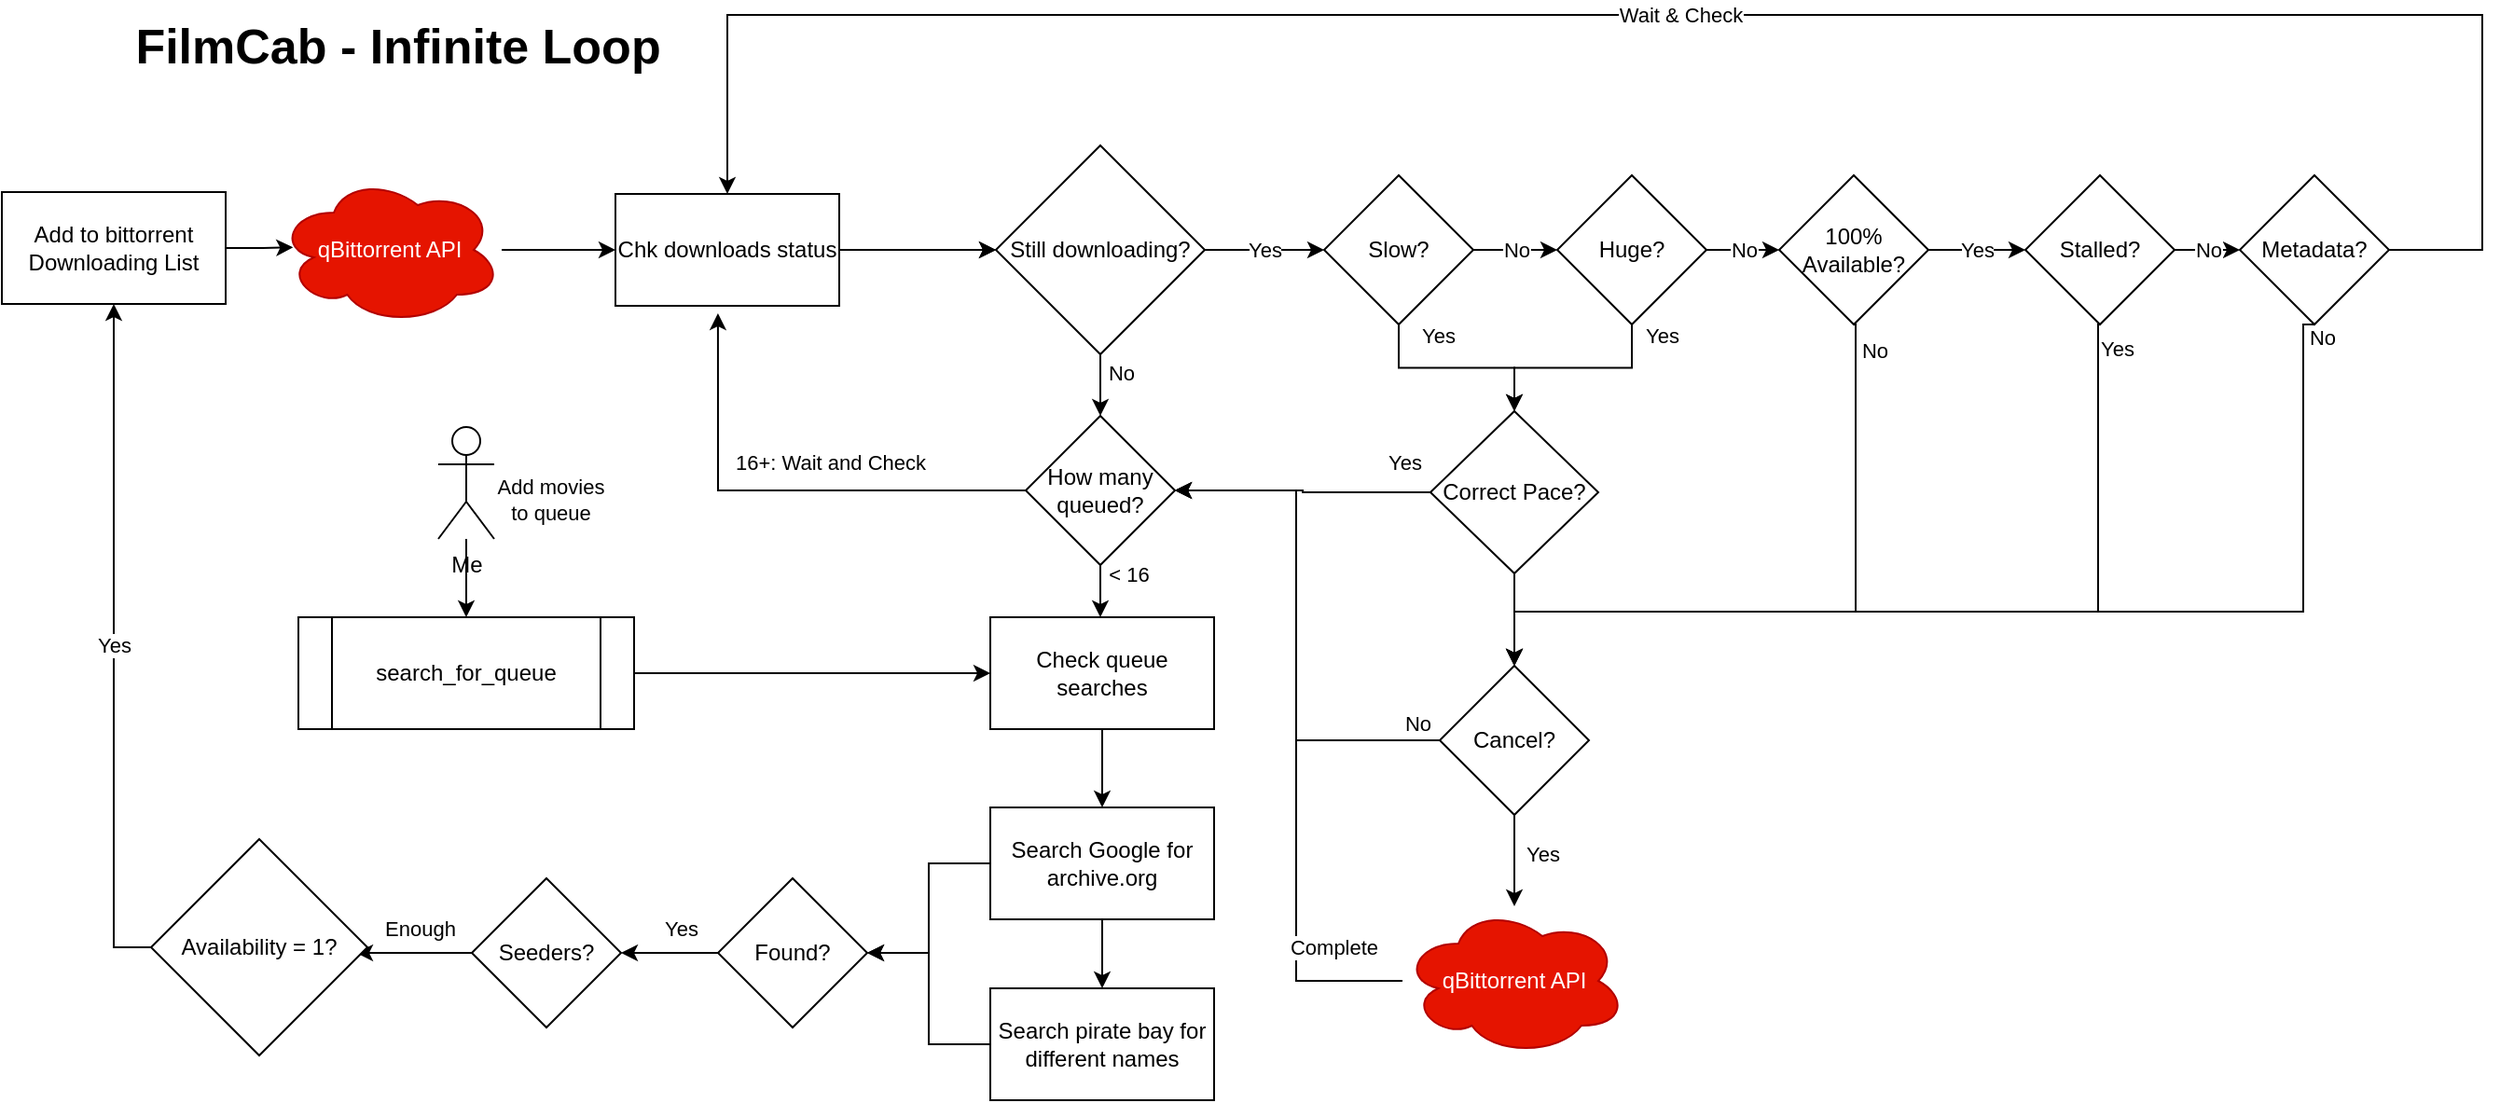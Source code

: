 <mxfile version="22.1.11" type="device" pages="4">
  <diagram id="uhVenVMci_FB2ow91k_3" name="Constant">
    <mxGraphModel dx="2661" dy="-142" grid="1" gridSize="10" guides="1" tooltips="1" connect="1" arrows="1" fold="1" page="1" pageScale="1" pageWidth="850" pageHeight="1100" math="0" shadow="0">
      <root>
        <mxCell id="0" />
        <mxCell id="1" parent="0" />
        <mxCell id="eDFqYpG94ULhrg9yy8LH-1" value="" style="edgeStyle=orthogonalEdgeStyle;rounded=0;orthogonalLoop=1;jettySize=auto;html=1;" edge="1" parent="1" source="eDFqYpG94ULhrg9yy8LH-2" target="eDFqYpG94ULhrg9yy8LH-5">
          <mxGeometry relative="1" as="geometry" />
        </mxCell>
        <mxCell id="eDFqYpG94ULhrg9yy8LH-2" value="qBittorrent API" style="ellipse;shape=cloud;whiteSpace=wrap;html=1;fillColor=#e51400;fontColor=#ffffff;strokeColor=#B20000;" vertex="1" parent="1">
          <mxGeometry x="-642" y="1204" width="120" height="80" as="geometry" />
        </mxCell>
        <mxCell id="eDFqYpG94ULhrg9yy8LH-3" value="" style="edgeStyle=orthogonalEdgeStyle;rounded=0;orthogonalLoop=1;jettySize=auto;html=1;" edge="1" parent="1" source="eDFqYpG94ULhrg9yy8LH-5" target="eDFqYpG94ULhrg9yy8LH-8">
          <mxGeometry relative="1" as="geometry" />
        </mxCell>
        <mxCell id="eDFqYpG94ULhrg9yy8LH-4" value="" style="edgeStyle=orthogonalEdgeStyle;rounded=0;orthogonalLoop=1;jettySize=auto;html=1;" edge="1" parent="1" source="eDFqYpG94ULhrg9yy8LH-5" target="eDFqYpG94ULhrg9yy8LH-8">
          <mxGeometry relative="1" as="geometry" />
        </mxCell>
        <mxCell id="eDFqYpG94ULhrg9yy8LH-5" value="Chk downloads status" style="whiteSpace=wrap;html=1;" vertex="1" parent="1">
          <mxGeometry x="-461" y="1214" width="120" height="60" as="geometry" />
        </mxCell>
        <mxCell id="eDFqYpG94ULhrg9yy8LH-6" value="Yes" style="edgeStyle=orthogonalEdgeStyle;rounded=0;orthogonalLoop=1;jettySize=auto;html=1;" edge="1" parent="1" source="eDFqYpG94ULhrg9yy8LH-8" target="eDFqYpG94ULhrg9yy8LH-11">
          <mxGeometry relative="1" as="geometry" />
        </mxCell>
        <mxCell id="eDFqYpG94ULhrg9yy8LH-7" value="No" style="edgeStyle=orthogonalEdgeStyle;rounded=0;orthogonalLoop=1;jettySize=auto;html=1;exitX=0.5;exitY=1;exitDx=0;exitDy=0;entryX=0.5;entryY=0;entryDx=0;entryDy=0;" edge="1" parent="1" source="eDFqYpG94ULhrg9yy8LH-8" target="eDFqYpG94ULhrg9yy8LH-13">
          <mxGeometry x="-0.394" y="11" relative="1" as="geometry">
            <mxPoint as="offset" />
          </mxGeometry>
        </mxCell>
        <mxCell id="eDFqYpG94ULhrg9yy8LH-8" value="Still downloading?" style="rhombus;whiteSpace=wrap;html=1;" vertex="1" parent="1">
          <mxGeometry x="-257" y="1188" width="112" height="112" as="geometry" />
        </mxCell>
        <mxCell id="eDFqYpG94ULhrg9yy8LH-9" value="Yes" style="edgeStyle=orthogonalEdgeStyle;rounded=0;orthogonalLoop=1;jettySize=auto;html=1;exitX=0.5;exitY=1;exitDx=0;exitDy=0;" edge="1" parent="1" source="eDFqYpG94ULhrg9yy8LH-11" target="eDFqYpG94ULhrg9yy8LH-36">
          <mxGeometry x="-0.184" y="17" relative="1" as="geometry">
            <mxPoint as="offset" />
          </mxGeometry>
        </mxCell>
        <mxCell id="eDFqYpG94ULhrg9yy8LH-10" value="No" style="edgeStyle=orthogonalEdgeStyle;rounded=0;orthogonalLoop=1;jettySize=auto;html=1;" edge="1" parent="1" source="eDFqYpG94ULhrg9yy8LH-11" target="eDFqYpG94ULhrg9yy8LH-39">
          <mxGeometry relative="1" as="geometry">
            <Array as="points">
              <mxPoint x="24" y="1244" />
              <mxPoint x="24" y="1244" />
            </Array>
          </mxGeometry>
        </mxCell>
        <mxCell id="eDFqYpG94ULhrg9yy8LH-11" value="Slow?" style="rhombus;whiteSpace=wrap;html=1;" vertex="1" parent="1">
          <mxGeometry x="-81" y="1204" width="80" height="80" as="geometry" />
        </mxCell>
        <mxCell id="eDFqYpG94ULhrg9yy8LH-12" value="&amp;lt; 16" style="edgeStyle=orthogonalEdgeStyle;rounded=0;orthogonalLoop=1;jettySize=auto;html=1;" edge="1" parent="1" target="eDFqYpG94ULhrg9yy8LH-15">
          <mxGeometry x="0.465" y="15" relative="1" as="geometry">
            <Array as="points">
              <mxPoint x="-201" y="1362" />
              <mxPoint x="-201" y="1362" />
            </Array>
            <mxPoint as="offset" />
            <mxPoint x="-201" y="1355" as="sourcePoint" />
          </mxGeometry>
        </mxCell>
        <mxCell id="eDFqYpG94ULhrg9yy8LH-13" value="How many queued?" style="rhombus;whiteSpace=wrap;html=1;" vertex="1" parent="1">
          <mxGeometry x="-241" y="1333" width="80" height="80" as="geometry" />
        </mxCell>
        <mxCell id="eDFqYpG94ULhrg9yy8LH-14" value="" style="edgeStyle=orthogonalEdgeStyle;rounded=0;orthogonalLoop=1;jettySize=auto;html=1;" edge="1" parent="1" source="eDFqYpG94ULhrg9yy8LH-15" target="eDFqYpG94ULhrg9yy8LH-20">
          <mxGeometry relative="1" as="geometry" />
        </mxCell>
        <mxCell id="eDFqYpG94ULhrg9yy8LH-15" value="Check queue searches" style="whiteSpace=wrap;html=1;" vertex="1" parent="1">
          <mxGeometry x="-260" y="1441" width="120" height="60" as="geometry" />
        </mxCell>
        <mxCell id="eDFqYpG94ULhrg9yy8LH-16" style="edgeStyle=orthogonalEdgeStyle;rounded=0;orthogonalLoop=1;jettySize=auto;html=1;entryX=0;entryY=0.5;entryDx=0;entryDy=0;" edge="1" parent="1" source="eDFqYpG94ULhrg9yy8LH-17" target="eDFqYpG94ULhrg9yy8LH-15">
          <mxGeometry relative="1" as="geometry" />
        </mxCell>
        <mxCell id="eDFqYpG94ULhrg9yy8LH-17" value="search_for_queue" style="shape=process;whiteSpace=wrap;html=1;backgroundOutline=1;" vertex="1" parent="1">
          <mxGeometry x="-631" y="1441" width="180" height="60" as="geometry" />
        </mxCell>
        <mxCell id="eDFqYpG94ULhrg9yy8LH-18" style="edgeStyle=orthogonalEdgeStyle;rounded=0;orthogonalLoop=1;jettySize=auto;html=1;exitX=0.5;exitY=1;exitDx=0;exitDy=0;entryX=0.5;entryY=0;entryDx=0;entryDy=0;" edge="1" parent="1" source="eDFqYpG94ULhrg9yy8LH-20" target="eDFqYpG94ULhrg9yy8LH-22">
          <mxGeometry relative="1" as="geometry" />
        </mxCell>
        <mxCell id="eDFqYpG94ULhrg9yy8LH-19" style="edgeStyle=orthogonalEdgeStyle;rounded=0;orthogonalLoop=1;jettySize=auto;html=1;entryX=1;entryY=0.5;entryDx=0;entryDy=0;" edge="1" parent="1" source="eDFqYpG94ULhrg9yy8LH-20" target="eDFqYpG94ULhrg9yy8LH-26">
          <mxGeometry relative="1" as="geometry" />
        </mxCell>
        <mxCell id="eDFqYpG94ULhrg9yy8LH-20" value="Search Google for archive.org" style="whiteSpace=wrap;html=1;" vertex="1" parent="1">
          <mxGeometry x="-260" y="1543" width="120" height="60" as="geometry" />
        </mxCell>
        <mxCell id="eDFqYpG94ULhrg9yy8LH-21" value="" style="edgeStyle=orthogonalEdgeStyle;rounded=0;orthogonalLoop=1;jettySize=auto;html=1;" edge="1" parent="1" source="eDFqYpG94ULhrg9yy8LH-22" target="eDFqYpG94ULhrg9yy8LH-26">
          <mxGeometry relative="1" as="geometry" />
        </mxCell>
        <mxCell id="eDFqYpG94ULhrg9yy8LH-22" value="Search pirate bay for different names" style="whiteSpace=wrap;html=1;" vertex="1" parent="1">
          <mxGeometry x="-260" y="1640" width="120" height="60" as="geometry" />
        </mxCell>
        <mxCell id="eDFqYpG94ULhrg9yy8LH-23" value="Add movies&lt;br&gt;to queue" style="edgeStyle=orthogonalEdgeStyle;rounded=0;orthogonalLoop=1;jettySize=auto;html=1;" edge="1" parent="1" source="eDFqYpG94ULhrg9yy8LH-24" target="eDFqYpG94ULhrg9yy8LH-17">
          <mxGeometry x="-1" y="50" relative="1" as="geometry">
            <mxPoint x="-5" y="-21" as="offset" />
          </mxGeometry>
        </mxCell>
        <mxCell id="eDFqYpG94ULhrg9yy8LH-24" value="Me" style="shape=umlActor;verticalLabelPosition=bottom;verticalAlign=top;html=1;outlineConnect=0;" vertex="1" parent="1">
          <mxGeometry x="-556" y="1339" width="30" height="60" as="geometry" />
        </mxCell>
        <mxCell id="eDFqYpG94ULhrg9yy8LH-25" value="Yes" style="edgeStyle=orthogonalEdgeStyle;rounded=0;orthogonalLoop=1;jettySize=auto;html=1;" edge="1" parent="1" source="eDFqYpG94ULhrg9yy8LH-26" target="eDFqYpG94ULhrg9yy8LH-28">
          <mxGeometry x="-0.231" y="-13" relative="1" as="geometry">
            <mxPoint as="offset" />
          </mxGeometry>
        </mxCell>
        <mxCell id="eDFqYpG94ULhrg9yy8LH-26" value="Found?" style="rhombus;whiteSpace=wrap;html=1;" vertex="1" parent="1">
          <mxGeometry x="-406" y="1581" width="80" height="80" as="geometry" />
        </mxCell>
        <mxCell id="eDFqYpG94ULhrg9yy8LH-27" value="Enough" style="edgeStyle=orthogonalEdgeStyle;rounded=0;orthogonalLoop=1;jettySize=auto;html=1;" edge="1" parent="1" source="eDFqYpG94ULhrg9yy8LH-28">
          <mxGeometry x="-0.105" y="-13" relative="1" as="geometry">
            <mxPoint x="-600" y="1621" as="targetPoint" />
            <mxPoint as="offset" />
          </mxGeometry>
        </mxCell>
        <mxCell id="eDFqYpG94ULhrg9yy8LH-28" value="Seeders?" style="rhombus;whiteSpace=wrap;html=1;" vertex="1" parent="1">
          <mxGeometry x="-538" y="1581" width="80" height="80" as="geometry" />
        </mxCell>
        <mxCell id="eDFqYpG94ULhrg9yy8LH-29" value="Yes" style="edgeStyle=orthogonalEdgeStyle;rounded=0;orthogonalLoop=1;jettySize=auto;html=1;exitX=0;exitY=0.5;exitDx=0;exitDy=0;" edge="1" parent="1" source="eDFqYpG94ULhrg9yy8LH-30" target="eDFqYpG94ULhrg9yy8LH-31">
          <mxGeometry relative="1" as="geometry" />
        </mxCell>
        <mxCell id="eDFqYpG94ULhrg9yy8LH-30" value="Availability = 1?" style="rhombus;whiteSpace=wrap;html=1;" vertex="1" parent="1">
          <mxGeometry x="-710" y="1560" width="116" height="116" as="geometry" />
        </mxCell>
        <mxCell id="eDFqYpG94ULhrg9yy8LH-31" value="Add to bittorrent Downloading List" style="whiteSpace=wrap;html=1;" vertex="1" parent="1">
          <mxGeometry x="-790" y="1213" width="120" height="60" as="geometry" />
        </mxCell>
        <mxCell id="eDFqYpG94ULhrg9yy8LH-32" style="edgeStyle=orthogonalEdgeStyle;rounded=0;orthogonalLoop=1;jettySize=auto;html=1;entryX=0.068;entryY=0.483;entryDx=0;entryDy=0;entryPerimeter=0;" edge="1" parent="1" source="eDFqYpG94ULhrg9yy8LH-31" target="eDFqYpG94ULhrg9yy8LH-2">
          <mxGeometry relative="1" as="geometry" />
        </mxCell>
        <mxCell id="eDFqYpG94ULhrg9yy8LH-33" value="16+: Wait and Check" style="edgeStyle=orthogonalEdgeStyle;rounded=0;orthogonalLoop=1;jettySize=auto;html=1;entryX=0.458;entryY=1.067;entryDx=0;entryDy=0;entryPerimeter=0;" edge="1" parent="1" source="eDFqYpG94ULhrg9yy8LH-13" target="eDFqYpG94ULhrg9yy8LH-5">
          <mxGeometry x="-0.192" y="-15" relative="1" as="geometry">
            <mxPoint as="offset" />
          </mxGeometry>
        </mxCell>
        <mxCell id="eDFqYpG94ULhrg9yy8LH-34" value="Yes" style="edgeStyle=orthogonalEdgeStyle;rounded=0;orthogonalLoop=1;jettySize=auto;html=1;exitX=0;exitY=0.5;exitDx=0;exitDy=0;entryX=1;entryY=0.5;entryDx=0;entryDy=0;" edge="1" parent="1" source="eDFqYpG94ULhrg9yy8LH-36" target="eDFqYpG94ULhrg9yy8LH-13">
          <mxGeometry x="-0.796" y="-16" relative="1" as="geometry">
            <mxPoint as="offset" />
          </mxGeometry>
        </mxCell>
        <mxCell id="eDFqYpG94ULhrg9yy8LH-35" style="edgeStyle=orthogonalEdgeStyle;rounded=0;orthogonalLoop=1;jettySize=auto;html=1;entryX=0.5;entryY=0;entryDx=0;entryDy=0;" edge="1" parent="1" source="eDFqYpG94ULhrg9yy8LH-36" target="eDFqYpG94ULhrg9yy8LH-45">
          <mxGeometry relative="1" as="geometry" />
        </mxCell>
        <mxCell id="eDFqYpG94ULhrg9yy8LH-36" value="Correct Pace?" style="rhombus;whiteSpace=wrap;html=1;" vertex="1" parent="1">
          <mxGeometry x="-24" y="1330.5" width="90" height="87" as="geometry" />
        </mxCell>
        <mxCell id="eDFqYpG94ULhrg9yy8LH-37" value="Yes" style="edgeStyle=orthogonalEdgeStyle;rounded=0;orthogonalLoop=1;jettySize=auto;html=1;entryX=0.5;entryY=0;entryDx=0;entryDy=0;" edge="1" parent="1" source="eDFqYpG94ULhrg9yy8LH-39" target="eDFqYpG94ULhrg9yy8LH-36">
          <mxGeometry x="-0.89" y="16" relative="1" as="geometry">
            <mxPoint as="offset" />
          </mxGeometry>
        </mxCell>
        <mxCell id="eDFqYpG94ULhrg9yy8LH-38" value="No" style="edgeStyle=orthogonalEdgeStyle;rounded=0;orthogonalLoop=1;jettySize=auto;html=1;" edge="1" parent="1" source="eDFqYpG94ULhrg9yy8LH-39" target="eDFqYpG94ULhrg9yy8LH-42">
          <mxGeometry relative="1" as="geometry" />
        </mxCell>
        <mxCell id="eDFqYpG94ULhrg9yy8LH-39" value="Huge?" style="rhombus;whiteSpace=wrap;html=1;" vertex="1" parent="1">
          <mxGeometry x="44" y="1204" width="80" height="80" as="geometry" />
        </mxCell>
        <mxCell id="eDFqYpG94ULhrg9yy8LH-40" value="No" style="edgeStyle=orthogonalEdgeStyle;rounded=0;orthogonalLoop=1;jettySize=auto;html=1;entryX=0.5;entryY=0;entryDx=0;entryDy=0;exitX=0.5;exitY=1;exitDx=0;exitDy=0;" edge="1" parent="1" source="eDFqYpG94ULhrg9yy8LH-42" target="eDFqYpG94ULhrg9yy8LH-45">
          <mxGeometry x="-0.919" y="10" relative="1" as="geometry">
            <Array as="points">
              <mxPoint x="204" y="1284" />
              <mxPoint x="204" y="1438" />
              <mxPoint x="21" y="1438" />
            </Array>
            <mxPoint as="offset" />
          </mxGeometry>
        </mxCell>
        <mxCell id="eDFqYpG94ULhrg9yy8LH-41" value="Yes" style="edgeStyle=orthogonalEdgeStyle;rounded=0;orthogonalLoop=1;jettySize=auto;html=1;" edge="1" parent="1" source="eDFqYpG94ULhrg9yy8LH-42" target="eDFqYpG94ULhrg9yy8LH-48">
          <mxGeometry relative="1" as="geometry" />
        </mxCell>
        <mxCell id="eDFqYpG94ULhrg9yy8LH-42" value="100% Available?" style="rhombus;whiteSpace=wrap;html=1;" vertex="1" parent="1">
          <mxGeometry x="163" y="1204" width="80" height="80" as="geometry" />
        </mxCell>
        <mxCell id="eDFqYpG94ULhrg9yy8LH-43" value="No" style="edgeStyle=orthogonalEdgeStyle;rounded=0;orthogonalLoop=1;jettySize=auto;html=1;entryX=1;entryY=0.5;entryDx=0;entryDy=0;" edge="1" parent="1" source="eDFqYpG94ULhrg9yy8LH-45" target="eDFqYpG94ULhrg9yy8LH-13">
          <mxGeometry x="-0.91" y="-9" relative="1" as="geometry">
            <Array as="points">
              <mxPoint x="-96" y="1507" />
              <mxPoint x="-96" y="1373" />
            </Array>
            <mxPoint as="offset" />
          </mxGeometry>
        </mxCell>
        <mxCell id="eDFqYpG94ULhrg9yy8LH-44" value="Yes" style="edgeStyle=orthogonalEdgeStyle;rounded=0;orthogonalLoop=1;jettySize=auto;html=1;" edge="1" parent="1" source="eDFqYpG94ULhrg9yy8LH-45" target="eDFqYpG94ULhrg9yy8LH-52">
          <mxGeometry x="-0.143" y="15" relative="1" as="geometry">
            <mxPoint as="offset" />
          </mxGeometry>
        </mxCell>
        <mxCell id="eDFqYpG94ULhrg9yy8LH-45" value="Cancel?" style="rhombus;whiteSpace=wrap;html=1;" vertex="1" parent="1">
          <mxGeometry x="-19" y="1467" width="80" height="80" as="geometry" />
        </mxCell>
        <mxCell id="eDFqYpG94ULhrg9yy8LH-46" value="Yes" style="edgeStyle=orthogonalEdgeStyle;rounded=0;orthogonalLoop=1;jettySize=auto;html=1;exitX=0.5;exitY=1;exitDx=0;exitDy=0;entryX=0.5;entryY=0;entryDx=0;entryDy=0;" edge="1" parent="1" source="eDFqYpG94ULhrg9yy8LH-48" target="eDFqYpG94ULhrg9yy8LH-45">
          <mxGeometry x="-0.945" y="10" relative="1" as="geometry">
            <Array as="points">
              <mxPoint x="334" y="1284" />
              <mxPoint x="334" y="1438" />
              <mxPoint x="21" y="1438" />
            </Array>
            <mxPoint as="offset" />
          </mxGeometry>
        </mxCell>
        <mxCell id="eDFqYpG94ULhrg9yy8LH-47" value="No" style="edgeStyle=orthogonalEdgeStyle;rounded=0;orthogonalLoop=1;jettySize=auto;html=1;" edge="1" parent="1" source="eDFqYpG94ULhrg9yy8LH-48" target="eDFqYpG94ULhrg9yy8LH-50">
          <mxGeometry relative="1" as="geometry" />
        </mxCell>
        <mxCell id="eDFqYpG94ULhrg9yy8LH-48" value="Stalled?" style="rhombus;whiteSpace=wrap;html=1;" vertex="1" parent="1">
          <mxGeometry x="295" y="1204" width="80" height="80" as="geometry" />
        </mxCell>
        <mxCell id="eDFqYpG94ULhrg9yy8LH-49" value="No" style="edgeStyle=orthogonalEdgeStyle;rounded=0;orthogonalLoop=1;jettySize=auto;html=1;entryX=0.5;entryY=0;entryDx=0;entryDy=0;exitX=0.5;exitY=1;exitDx=0;exitDy=0;" edge="1" parent="1" source="eDFqYpG94ULhrg9yy8LH-50" target="eDFqYpG94ULhrg9yy8LH-45">
          <mxGeometry x="-0.958" y="10" relative="1" as="geometry">
            <Array as="points">
              <mxPoint x="444" y="1284" />
              <mxPoint x="444" y="1438" />
              <mxPoint x="21" y="1438" />
            </Array>
            <mxPoint as="offset" />
          </mxGeometry>
        </mxCell>
        <mxCell id="eDFqYpG94ULhrg9yy8LH-53" value="Wait &amp;amp; Check" style="edgeStyle=orthogonalEdgeStyle;rounded=0;orthogonalLoop=1;jettySize=auto;html=1;entryX=0.5;entryY=0;entryDx=0;entryDy=0;" edge="1" parent="1" source="eDFqYpG94ULhrg9yy8LH-50" target="eDFqYpG94ULhrg9yy8LH-5">
          <mxGeometry relative="1" as="geometry">
            <Array as="points">
              <mxPoint x="540" y="1244" />
              <mxPoint x="540" y="1118" />
              <mxPoint x="-401" y="1118" />
            </Array>
          </mxGeometry>
        </mxCell>
        <mxCell id="eDFqYpG94ULhrg9yy8LH-50" value="Metadata?" style="rhombus;whiteSpace=wrap;html=1;" vertex="1" parent="1">
          <mxGeometry x="410" y="1204" width="80" height="80" as="geometry" />
        </mxCell>
        <mxCell id="eDFqYpG94ULhrg9yy8LH-51" value="Complete" style="edgeStyle=orthogonalEdgeStyle;rounded=0;orthogonalLoop=1;jettySize=auto;html=1;entryX=1;entryY=0.5;entryDx=0;entryDy=0;" edge="1" parent="1" source="eDFqYpG94ULhrg9yy8LH-52" target="eDFqYpG94ULhrg9yy8LH-13">
          <mxGeometry x="-0.808" y="-18" relative="1" as="geometry">
            <Array as="points">
              <mxPoint x="-96" y="1636" />
              <mxPoint x="-96" y="1373" />
            </Array>
            <mxPoint as="offset" />
          </mxGeometry>
        </mxCell>
        <mxCell id="eDFqYpG94ULhrg9yy8LH-52" value="qBittorrent API" style="ellipse;shape=cloud;whiteSpace=wrap;html=1;fillColor=#e51400;fontColor=#ffffff;strokeColor=#B20000;" vertex="1" parent="1">
          <mxGeometry x="-39" y="1596" width="120" height="80" as="geometry" />
        </mxCell>
        <mxCell id="B7uo0CuU4lD2z9pDH8Ii-1" value="FilmCab - Infinite Loop" style="text;align=center;fontStyle=1;verticalAlign=middle;spacingLeft=3;spacingRight=3;strokeColor=none;rotatable=0;points=[[0,0.5],[1,0.5]];portConstraint=eastwest;html=1;fontSize=26;" vertex="1" parent="1">
          <mxGeometry x="-618" y="1122" width="80" height="26" as="geometry" />
        </mxCell>
      </root>
    </mxGraphModel>
  </diagram>
  <diagram id="vQOAEvg_pV3OeTKu6UQo" name="Early Morning">
    <mxGraphModel dx="2478" dy="958" grid="1" gridSize="10" guides="1" tooltips="1" connect="1" arrows="1" fold="1" page="1" pageScale="1" pageWidth="850" pageHeight="1100" math="0" shadow="0">
      <root>
        <mxCell id="0" />
        <mxCell id="1" parent="0" />
        <mxCell id="uHgzk90Tl9gLxocm4gXn-63" value="Yes" style="edgeStyle=orthogonalEdgeStyle;rounded=0;orthogonalLoop=1;jettySize=auto;html=1;" edge="1" parent="1" source="pRlnWTaC3h9rh6URU6XM-1" target="pRlnWTaC3h9rh6URU6XM-2">
          <mxGeometry x="-0.277" y="11" relative="1" as="geometry">
            <mxPoint as="offset" />
          </mxGeometry>
        </mxCell>
        <mxCell id="uHgzk90Tl9gLxocm4gXn-66" value="No" style="edgeStyle=orthogonalEdgeStyle;rounded=0;orthogonalLoop=1;jettySize=auto;html=1;entryX=0.5;entryY=0;entryDx=0;entryDy=0;" edge="1" parent="1" source="pRlnWTaC3h9rh6URU6XM-1" target="cvWSxfz68PwSCFuVgJ0R-39">
          <mxGeometry x="-0.888" y="16" relative="1" as="geometry">
            <mxPoint as="offset" />
          </mxGeometry>
        </mxCell>
        <mxCell id="pRlnWTaC3h9rh6URU6XM-1" value="Late night still running?" style="rhombus;whiteSpace=wrap;html=1;" parent="1" vertex="1">
          <mxGeometry x="-526" y="51" width="120" height="100" as="geometry" />
        </mxCell>
        <mxCell id="uHgzk90Tl9gLxocm4gXn-67" value="No" style="edgeStyle=orthogonalEdgeStyle;rounded=0;orthogonalLoop=1;jettySize=auto;html=1;exitX=0.5;exitY=1;exitDx=0;exitDy=0;entryX=0.5;entryY=0;entryDx=0;entryDy=0;" edge="1" parent="1" source="pRlnWTaC3h9rh6URU6XM-2" target="cvWSxfz68PwSCFuVgJ0R-39">
          <mxGeometry x="-0.92" y="9" relative="1" as="geometry">
            <mxPoint as="offset" />
          </mxGeometry>
        </mxCell>
        <mxCell id="pRlnWTaC3h9rh6URU6XM-2" value="Should I wait?" style="rhombus;whiteSpace=wrap;html=1;" parent="1" vertex="1">
          <mxGeometry x="-359" y="51" width="120" height="100" as="geometry" />
        </mxCell>
        <mxCell id="pRlnWTaC3h9rh6URU6XM-12" value="UPSERT" style="edgeStyle=orthogonalEdgeStyle;rounded=0;orthogonalLoop=1;jettySize=auto;html=1;" parent="1" source="pRlnWTaC3h9rh6URU6XM-5" target="pRlnWTaC3h9rh6URU6XM-11" edge="1">
          <mxGeometry relative="1" as="geometry" />
        </mxCell>
        <mxCell id="uHgzk90Tl9gLxocm4gXn-13" value="" style="edgeStyle=orthogonalEdgeStyle;rounded=0;orthogonalLoop=1;jettySize=auto;html=1;" edge="1" parent="1" source="pRlnWTaC3h9rh6URU6XM-5" target="cvWSxfz68PwSCFuVgJ0R-3">
          <mxGeometry relative="1" as="geometry" />
        </mxCell>
        <mxCell id="pRlnWTaC3h9rh6URU6XM-5" value="Scan new directories for new files" style="whiteSpace=wrap;html=1;" parent="1" vertex="1">
          <mxGeometry x="-440" y="347" width="130" height="60" as="geometry" />
        </mxCell>
        <mxCell id="pRlnWTaC3h9rh6URU6XM-29" value="REPLACE" style="edgeStyle=orthogonalEdgeStyle;rounded=0;orthogonalLoop=1;jettySize=auto;html=1;entryX=0;entryY=0.5;entryDx=0;entryDy=0;" parent="1" source="pRlnWTaC3h9rh6URU6XM-9" edge="1">
          <mxGeometry x="0.01" relative="1" as="geometry">
            <mxPoint as="offset" />
            <mxPoint x="-217" y="563" as="targetPoint" />
          </mxGeometry>
        </mxCell>
        <mxCell id="cvWSxfz68PwSCFuVgJ0R-87" value="" style="edgeStyle=orthogonalEdgeStyle;rounded=0;orthogonalLoop=1;jettySize=auto;html=1;" edge="1" parent="1" source="pRlnWTaC3h9rh6URU6XM-9" target="1Dfc4w6XBSOZAnMc_fKf-44">
          <mxGeometry relative="1" as="geometry" />
        </mxCell>
        <mxCell id="pRlnWTaC3h9rh6URU6XM-9" value="Import Excel List" style="whiteSpace=wrap;html=1;" parent="1" vertex="1">
          <mxGeometry x="-440" y="533" width="130" height="60" as="geometry" />
        </mxCell>
        <mxCell id="pRlnWTaC3h9rh6URU6XM-11" value="files" style="shape=process;whiteSpace=wrap;html=1;backgroundOutline=1;fillColor=#f8cecc;strokeColor=#b85450;gradientColor=#ea6b66;" parent="1" vertex="1">
          <mxGeometry x="-219" y="347" width="184" height="60" as="geometry" />
        </mxCell>
        <mxCell id="pRlnWTaC3h9rh6URU6XM-27" style="edgeStyle=orthogonalEdgeStyle;rounded=0;orthogonalLoop=1;jettySize=auto;html=1;entryX=0;entryY=0.5;entryDx=0;entryDy=0;" parent="1" source="pRlnWTaC3h9rh6URU6XM-13" target="pRlnWTaC3h9rh6URU6XM-9" edge="1">
          <mxGeometry relative="1" as="geometry" />
        </mxCell>
        <mxCell id="pRlnWTaC3h9rh6URU6XM-13" value="user_excel_interface.xlsm" style="shape=table;startSize=30;container=1;collapsible=0;childLayout=tableLayout;strokeColor=default;fontSize=16;" parent="1" vertex="1">
          <mxGeometry x="-680" y="533" width="183" height="60" as="geometry" />
        </mxCell>
        <mxCell id="pRlnWTaC3h9rh6URU6XM-14" value="" style="shape=tableRow;horizontal=0;startSize=0;swimlaneHead=0;swimlaneBody=0;strokeColor=inherit;top=0;left=0;bottom=0;right=0;collapsible=0;dropTarget=0;fillColor=none;points=[[0,0.5],[1,0.5]];portConstraint=eastwest;fontSize=16;" parent="pRlnWTaC3h9rh6URU6XM-13" vertex="1">
          <mxGeometry y="30" width="183" height="10" as="geometry" />
        </mxCell>
        <mxCell id="pRlnWTaC3h9rh6URU6XM-15" value="" style="shape=partialRectangle;html=1;whiteSpace=wrap;connectable=0;strokeColor=inherit;overflow=hidden;fillColor=none;top=0;left=0;bottom=0;right=0;pointerEvents=1;fontSize=16;" parent="pRlnWTaC3h9rh6URU6XM-14" vertex="1">
          <mxGeometry width="61" height="10" as="geometry">
            <mxRectangle width="61" height="10" as="alternateBounds" />
          </mxGeometry>
        </mxCell>
        <mxCell id="pRlnWTaC3h9rh6URU6XM-16" value="" style="shape=partialRectangle;html=1;whiteSpace=wrap;connectable=0;strokeColor=inherit;overflow=hidden;fillColor=none;top=0;left=0;bottom=0;right=0;pointerEvents=1;fontSize=16;" parent="pRlnWTaC3h9rh6URU6XM-14" vertex="1">
          <mxGeometry x="61" width="61" height="10" as="geometry">
            <mxRectangle width="61" height="10" as="alternateBounds" />
          </mxGeometry>
        </mxCell>
        <mxCell id="pRlnWTaC3h9rh6URU6XM-17" value="" style="shape=partialRectangle;html=1;whiteSpace=wrap;connectable=0;strokeColor=inherit;overflow=hidden;fillColor=none;top=0;left=0;bottom=0;right=0;pointerEvents=1;fontSize=16;" parent="pRlnWTaC3h9rh6URU6XM-14" vertex="1">
          <mxGeometry x="122" width="61" height="10" as="geometry">
            <mxRectangle width="61" height="10" as="alternateBounds" />
          </mxGeometry>
        </mxCell>
        <mxCell id="pRlnWTaC3h9rh6URU6XM-18" value="" style="shape=tableRow;horizontal=0;startSize=0;swimlaneHead=0;swimlaneBody=0;strokeColor=inherit;top=0;left=0;bottom=0;right=0;collapsible=0;dropTarget=0;fillColor=none;points=[[0,0.5],[1,0.5]];portConstraint=eastwest;fontSize=16;" parent="pRlnWTaC3h9rh6URU6XM-13" vertex="1">
          <mxGeometry y="40" width="183" height="10" as="geometry" />
        </mxCell>
        <mxCell id="pRlnWTaC3h9rh6URU6XM-19" value="" style="shape=partialRectangle;html=1;whiteSpace=wrap;connectable=0;strokeColor=inherit;overflow=hidden;fillColor=none;top=0;left=0;bottom=0;right=0;pointerEvents=1;fontSize=16;" parent="pRlnWTaC3h9rh6URU6XM-18" vertex="1">
          <mxGeometry width="61" height="10" as="geometry">
            <mxRectangle width="61" height="10" as="alternateBounds" />
          </mxGeometry>
        </mxCell>
        <mxCell id="pRlnWTaC3h9rh6URU6XM-20" value="" style="shape=partialRectangle;html=1;whiteSpace=wrap;connectable=0;strokeColor=inherit;overflow=hidden;fillColor=none;top=0;left=0;bottom=0;right=0;pointerEvents=1;fontSize=16;" parent="pRlnWTaC3h9rh6URU6XM-18" vertex="1">
          <mxGeometry x="61" width="61" height="10" as="geometry">
            <mxRectangle width="61" height="10" as="alternateBounds" />
          </mxGeometry>
        </mxCell>
        <mxCell id="pRlnWTaC3h9rh6URU6XM-21" value="" style="shape=partialRectangle;html=1;whiteSpace=wrap;connectable=0;strokeColor=inherit;overflow=hidden;fillColor=none;top=0;left=0;bottom=0;right=0;pointerEvents=1;fontSize=16;" parent="pRlnWTaC3h9rh6URU6XM-18" vertex="1">
          <mxGeometry x="122" width="61" height="10" as="geometry">
            <mxRectangle width="61" height="10" as="alternateBounds" />
          </mxGeometry>
        </mxCell>
        <mxCell id="pRlnWTaC3h9rh6URU6XM-22" value="" style="shape=tableRow;horizontal=0;startSize=0;swimlaneHead=0;swimlaneBody=0;strokeColor=inherit;top=0;left=0;bottom=0;right=0;collapsible=0;dropTarget=0;fillColor=none;points=[[0,0.5],[1,0.5]];portConstraint=eastwest;fontSize=16;" parent="pRlnWTaC3h9rh6URU6XM-13" vertex="1">
          <mxGeometry y="50" width="183" height="10" as="geometry" />
        </mxCell>
        <mxCell id="pRlnWTaC3h9rh6URU6XM-23" value="" style="shape=partialRectangle;html=1;whiteSpace=wrap;connectable=0;strokeColor=inherit;overflow=hidden;fillColor=none;top=0;left=0;bottom=0;right=0;pointerEvents=1;fontSize=16;" parent="pRlnWTaC3h9rh6URU6XM-22" vertex="1">
          <mxGeometry width="61" height="10" as="geometry">
            <mxRectangle width="61" height="10" as="alternateBounds" />
          </mxGeometry>
        </mxCell>
        <mxCell id="pRlnWTaC3h9rh6URU6XM-24" value="" style="shape=partialRectangle;html=1;whiteSpace=wrap;connectable=0;strokeColor=inherit;overflow=hidden;fillColor=none;top=0;left=0;bottom=0;right=0;pointerEvents=1;fontSize=16;" parent="pRlnWTaC3h9rh6URU6XM-22" vertex="1">
          <mxGeometry x="61" width="61" height="10" as="geometry">
            <mxRectangle width="61" height="10" as="alternateBounds" />
          </mxGeometry>
        </mxCell>
        <mxCell id="pRlnWTaC3h9rh6URU6XM-25" value="" style="shape=partialRectangle;html=1;whiteSpace=wrap;connectable=0;strokeColor=inherit;overflow=hidden;fillColor=none;top=0;left=0;bottom=0;right=0;pointerEvents=1;fontSize=16;" parent="pRlnWTaC3h9rh6URU6XM-22" vertex="1">
          <mxGeometry x="122" width="61" height="10" as="geometry">
            <mxRectangle width="61" height="10" as="alternateBounds" />
          </mxGeometry>
        </mxCell>
        <mxCell id="hpwI5k3Sn_ClI1EV7RGM-5" style="edgeStyle=orthogonalEdgeStyle;rounded=0;orthogonalLoop=1;jettySize=auto;html=1;entryX=0;entryY=0.5;entryDx=0;entryDy=0;" parent="1" source="hpwI5k3Sn_ClI1EV7RGM-3" target="pRlnWTaC3h9rh6URU6XM-5" edge="1">
          <mxGeometry relative="1" as="geometry" />
        </mxCell>
        <mxCell id="cvWSxfz68PwSCFuVgJ0R-43" style="edgeStyle=orthogonalEdgeStyle;rounded=0;orthogonalLoop=1;jettySize=auto;html=1;entryX=0;entryY=0.5;entryDx=0;entryDy=0;" edge="1" parent="1" source="hpwI5k3Sn_ClI1EV7RGM-3" target="cvWSxfz68PwSCFuVgJ0R-39">
          <mxGeometry relative="1" as="geometry" />
        </mxCell>
        <mxCell id="hpwI5k3Sn_ClI1EV7RGM-3" value="D:\qBittorrent Downloads\Video" style="shape=document;whiteSpace=wrap;html=1;boundedLbl=1;fillColor=#6a00ff;fontColor=#ffffff;strokeColor=#3700CC;gradientColor=#611515;" parent="1" vertex="1">
          <mxGeometry x="-649" y="211" width="120" height="58" as="geometry" />
        </mxCell>
        <mxCell id="hpwI5k3Sn_ClI1EV7RGM-21" style="edgeStyle=orthogonalEdgeStyle;rounded=0;orthogonalLoop=1;jettySize=auto;html=1;entryX=0;entryY=0.5;entryDx=0;entryDy=0;" parent="1" source="hpwI5k3Sn_ClI1EV7RGM-6" target="pRlnWTaC3h9rh6URU6XM-5" edge="1">
          <mxGeometry relative="1" as="geometry" />
        </mxCell>
        <mxCell id="hpwI5k3Sn_ClI1EV7RGM-6" value="O:\Video AllInOne" style="shape=document;whiteSpace=wrap;html=1;boundedLbl=1;fillColor=#cce5ff;strokeColor=#36393d;gradientColor=#00CCCC;" parent="1" vertex="1">
          <mxGeometry x="-649" y="271" width="120" height="43" as="geometry" />
        </mxCell>
        <mxCell id="hpwI5k3Sn_ClI1EV7RGM-10" value="INSERT" style="edgeStyle=orthogonalEdgeStyle;rounded=0;orthogonalLoop=1;jettySize=auto;html=1;" parent="1" source="hpwI5k3Sn_ClI1EV7RGM-7" target="hpwI5k3Sn_ClI1EV7RGM-9" edge="1">
          <mxGeometry relative="1" as="geometry" />
        </mxCell>
        <mxCell id="6wlDSMaCos8h1y0onL4E-1" value="" style="edgeStyle=orthogonalEdgeStyle;rounded=0;orthogonalLoop=1;jettySize=auto;html=1;" parent="1" source="hpwI5k3Sn_ClI1EV7RGM-7" target="CZswRZM-3YOw2H6hjbji-1" edge="1">
          <mxGeometry relative="1" as="geometry" />
        </mxCell>
        <mxCell id="hpwI5k3Sn_ClI1EV7RGM-7" value="Chk TMDB API for new entries" style="whiteSpace=wrap;html=1;fontStyle=2" parent="1" vertex="1">
          <mxGeometry x="-440" y="722" width="130" height="60" as="geometry" />
        </mxCell>
        <mxCell id="hpwI5k3Sn_ClI1EV7RGM-9" value="video_data" style="shape=process;whiteSpace=wrap;html=1;backgroundOutline=1;fillColor=#d5e8d4;gradientColor=#97d077;strokeColor=#82b366;" parent="1" vertex="1">
          <mxGeometry x="-219" y="722" width="184" height="60" as="geometry" />
        </mxCell>
        <mxCell id="hpwI5k3Sn_ClI1EV7RGM-12" value="Per Entry" style="edgeStyle=orthogonalEdgeStyle;rounded=0;orthogonalLoop=1;jettySize=auto;html=1;" parent="1" source="hpwI5k3Sn_ClI1EV7RGM-11" target="hpwI5k3Sn_ClI1EV7RGM-7" edge="1">
          <mxGeometry relative="1" as="geometry" />
        </mxCell>
        <mxCell id="hpwI5k3Sn_ClI1EV7RGM-11" value="TMDB API" style="ellipse;shape=cloud;whiteSpace=wrap;html=1;fillColor=#60a917;fontColor=#ffffff;strokeColor=#2D7600;" parent="1" vertex="1">
          <mxGeometry x="-640" y="712" width="120" height="80" as="geometry" />
        </mxCell>
        <mxCell id="hpwI5k3Sn_ClI1EV7RGM-13" value="" style="verticalLabelPosition=bottom;verticalAlign=top;html=1;shape=mxgraph.basic.tick;fillColor=#008a00;fontColor=#ffffff;strokeColor=#005700;" parent="1" vertex="1">
          <mxGeometry x="-534" y="707" width="32" height="30" as="geometry" />
        </mxCell>
        <mxCell id="hpwI5k3Sn_ClI1EV7RGM-16" value="" style="verticalLabelPosition=bottom;verticalAlign=top;html=1;shape=mxgraph.basic.tick;fillColor=#008a00;fontColor=#ffffff;strokeColor=#005700;" parent="1" vertex="1">
          <mxGeometry x="-501" y="423" width="32" height="30" as="geometry" />
        </mxCell>
        <mxCell id="hpwI5k3Sn_ClI1EV7RGM-18" value="" style="verticalLabelPosition=bottom;verticalAlign=top;html=1;shape=mxgraph.basic.tick;fillColor=#008a00;fontColor=#ffffff;strokeColor=#005700;" parent="1" vertex="1">
          <mxGeometry x="-37" y="327" width="32" height="30" as="geometry" />
        </mxCell>
        <mxCell id="hpwI5k3Sn_ClI1EV7RGM-19" value="" style="verticalLabelPosition=bottom;verticalAlign=top;html=1;shape=mxgraph.basic.tick;fillColor=#008a00;fontColor=#ffffff;strokeColor=#005700;" parent="1" vertex="1">
          <mxGeometry x="-36" y="510" width="32" height="30" as="geometry" />
        </mxCell>
        <mxCell id="hpwI5k3Sn_ClI1EV7RGM-22" value="" style="verticalLabelPosition=bottom;verticalAlign=top;html=1;shape=mxgraph.basic.tick;fillColor=#008a00;fontColor=#ffffff;strokeColor=#005700;" parent="1" vertex="1">
          <mxGeometry x="-315" y="503" width="32" height="30" as="geometry" />
        </mxCell>
        <mxCell id="hpwI5k3Sn_ClI1EV7RGM-23" value="" style="verticalLabelPosition=bottom;verticalAlign=top;html=1;shape=mxgraph.basic.tick;fillColor=#008a00;fontColor=#ffffff;strokeColor=#005700;" parent="1" vertex="1">
          <mxGeometry x="-318.37" y="333" width="32" height="30" as="geometry" />
        </mxCell>
        <mxCell id="hpwI5k3Sn_ClI1EV7RGM-25" value="Data&lt;br&gt;Entry" style="edgeStyle=orthogonalEdgeStyle;rounded=0;orthogonalLoop=1;jettySize=auto;html=1;exitX=1;exitY=0.333;exitDx=0;exitDy=0;exitPerimeter=0;" parent="1" source="hpwI5k3Sn_ClI1EV7RGM-24" target="pRlnWTaC3h9rh6URU6XM-13" edge="1">
          <mxGeometry x="-0.616" y="26" relative="1" as="geometry">
            <mxPoint x="-765" y="438" as="targetPoint" />
            <Array as="points">
              <mxPoint x="-775" y="563" />
            </Array>
            <mxPoint as="offset" />
            <mxPoint x="-780" y="428" as="sourcePoint" />
          </mxGeometry>
        </mxCell>
        <mxCell id="hpwI5k3Sn_ClI1EV7RGM-24" value="Me" style="shape=umlActor;verticalLabelPosition=bottom;verticalAlign=top;html=1;outlineConnect=0;" parent="1" vertex="1">
          <mxGeometry x="-804" y="542" width="30" height="60" as="geometry" />
        </mxCell>
        <mxCell id="hpwI5k3Sn_ClI1EV7RGM-27" value="" style="verticalLabelPosition=bottom;verticalAlign=top;html=1;shape=mxgraph.basic.tick;fillColor=#008a00;fontColor=#ffffff;strokeColor=#005700;" parent="1" vertex="1">
          <mxGeometry x="-529" y="186" width="32" height="30" as="geometry" />
        </mxCell>
        <mxCell id="hpwI5k3Sn_ClI1EV7RGM-28" value="" style="verticalLabelPosition=bottom;verticalAlign=top;html=1;shape=mxgraph.basic.tick;fillColor=#008a00;fontColor=#ffffff;strokeColor=#005700;" parent="1" vertex="1">
          <mxGeometry x="-529" y="246" width="32" height="30" as="geometry" />
        </mxCell>
        <mxCell id="CZswRZM-3YOw2H6hjbji-8" value="" style="edgeStyle=orthogonalEdgeStyle;rounded=0;orthogonalLoop=1;jettySize=auto;html=1;entryX=0.5;entryY=0;entryDx=0;entryDy=0;" parent="1" source="CZswRZM-3YOw2H6hjbji-1" target="CZswRZM-3YOw2H6hjbji-9" edge="1">
          <mxGeometry relative="1" as="geometry" />
        </mxCell>
        <mxCell id="cvWSxfz68PwSCFuVgJ0R-46" value="INSERT" style="edgeStyle=orthogonalEdgeStyle;rounded=0;orthogonalLoop=1;jettySize=auto;html=1;" edge="1" parent="1" source="CZswRZM-3YOw2H6hjbji-1" target="CZswRZM-3YOw2H6hjbji-21">
          <mxGeometry relative="1" as="geometry" />
        </mxCell>
        <mxCell id="CZswRZM-3YOw2H6hjbji-1" value="Chk IMDB API for new entries" style="whiteSpace=wrap;html=1;" parent="1" vertex="1">
          <mxGeometry x="-440" y="813" width="130" height="60" as="geometry" />
        </mxCell>
        <mxCell id="CZswRZM-3YOw2H6hjbji-7" value="UPDATE" style="edgeStyle=orthogonalEdgeStyle;rounded=0;orthogonalLoop=1;jettySize=auto;html=1;" parent="1" source="CZswRZM-3YOw2H6hjbji-3" target="CZswRZM-3YOw2H6hjbji-6" edge="1">
          <mxGeometry relative="1" as="geometry" />
        </mxCell>
        <mxCell id="cvWSxfz68PwSCFuVgJ0R-53" value="" style="edgeStyle=orthogonalEdgeStyle;rounded=0;orthogonalLoop=1;jettySize=auto;html=1;" edge="1" parent="1" source="CZswRZM-3YOw2H6hjbji-3" target="CZswRZM-3YOw2H6hjbji-35">
          <mxGeometry relative="1" as="geometry" />
        </mxCell>
        <mxCell id="CZswRZM-3YOw2H6hjbji-3" value="Cleanup torrent names with data" style="whiteSpace=wrap;html=1;" parent="1" vertex="1">
          <mxGeometry x="-440" y="1071" width="130" height="60" as="geometry" />
        </mxCell>
        <mxCell id="CZswRZM-3YOw2H6hjbji-5" value="" style="edgeStyle=orthogonalEdgeStyle;rounded=0;orthogonalLoop=1;jettySize=auto;html=1;" parent="1" source="CZswRZM-3YOw2H6hjbji-4" target="CZswRZM-3YOw2H6hjbji-3" edge="1">
          <mxGeometry relative="1" as="geometry" />
        </mxCell>
        <mxCell id="CZswRZM-3YOw2H6hjbji-4" value="video_data" style="shape=process;whiteSpace=wrap;html=1;backgroundOutline=1;fillColor=#d5e8d4;gradientColor=#97d077;strokeColor=#82b366;" parent="1" vertex="1">
          <mxGeometry x="-678" y="1081" width="180" height="40" as="geometry" />
        </mxCell>
        <mxCell id="CZswRZM-3YOw2H6hjbji-6" value="video_files" style="shape=process;whiteSpace=wrap;html=1;backgroundOutline=1;fillColor=#ffcd28;gradientColor=#ffa500;strokeColor=#d79b00;" parent="1" vertex="1">
          <mxGeometry x="-219" y="1071" width="184" height="60" as="geometry" />
        </mxCell>
        <mxCell id="CZswRZM-3YOw2H6hjbji-13" value="INSERT" style="edgeStyle=orthogonalEdgeStyle;rounded=0;orthogonalLoop=1;jettySize=auto;html=1;" parent="1" source="CZswRZM-3YOw2H6hjbji-9" target="CZswRZM-3YOw2H6hjbji-12" edge="1">
          <mxGeometry relative="1" as="geometry" />
        </mxCell>
        <mxCell id="cvWSxfz68PwSCFuVgJ0R-55" value="" style="edgeStyle=orthogonalEdgeStyle;rounded=0;orthogonalLoop=1;jettySize=auto;html=1;" edge="1" parent="1" source="CZswRZM-3YOw2H6hjbji-9" target="CZswRZM-3YOw2H6hjbji-15">
          <mxGeometry relative="1" as="geometry" />
        </mxCell>
        <mxCell id="CZswRZM-3YOw2H6hjbji-9" value="Pull new files to video_files" style="rounded=0;whiteSpace=wrap;html=1;" parent="1" vertex="1">
          <mxGeometry x="-440" y="902" width="130" height="60" as="geometry" />
        </mxCell>
        <mxCell id="CZswRZM-3YOw2H6hjbji-11" value="" style="edgeStyle=orthogonalEdgeStyle;rounded=0;orthogonalLoop=1;jettySize=auto;html=1;" parent="1" source="CZswRZM-3YOw2H6hjbji-10" target="CZswRZM-3YOw2H6hjbji-9" edge="1">
          <mxGeometry relative="1" as="geometry" />
        </mxCell>
        <mxCell id="CZswRZM-3YOw2H6hjbji-10" value="files" style="shape=process;whiteSpace=wrap;html=1;backgroundOutline=1;fillColor=#f8cecc;strokeColor=#b85450;gradientColor=#ea6b66;" parent="1" vertex="1">
          <mxGeometry x="-678" y="914" width="180" height="36" as="geometry" />
        </mxCell>
        <mxCell id="CZswRZM-3YOw2H6hjbji-12" value="video_files" style="shape=process;whiteSpace=wrap;html=1;backgroundOutline=1;fillColor=#ffcd28;gradientColor=#ffa500;strokeColor=#d79b00;" parent="1" vertex="1">
          <mxGeometry x="-221" y="902" width="184" height="60" as="geometry" />
        </mxCell>
        <mxCell id="CZswRZM-3YOw2H6hjbji-19" value="UPDATE" style="edgeStyle=orthogonalEdgeStyle;rounded=0;orthogonalLoop=1;jettySize=auto;html=1;" parent="1" source="CZswRZM-3YOw2H6hjbji-15" target="CZswRZM-3YOw2H6hjbji-18" edge="1">
          <mxGeometry relative="1" as="geometry" />
        </mxCell>
        <mxCell id="cvWSxfz68PwSCFuVgJ0R-54" value="" style="edgeStyle=orthogonalEdgeStyle;rounded=0;orthogonalLoop=1;jettySize=auto;html=1;" edge="1" parent="1" source="CZswRZM-3YOw2H6hjbji-15" target="CZswRZM-3YOw2H6hjbji-3">
          <mxGeometry relative="1" as="geometry" />
        </mxCell>
        <mxCell id="CZswRZM-3YOw2H6hjbji-15" value="Link D to O and take names from O" style="rounded=0;whiteSpace=wrap;html=1;" parent="1" vertex="1">
          <mxGeometry x="-440" y="990" width="130" height="50" as="geometry" />
        </mxCell>
        <mxCell id="CZswRZM-3YOw2H6hjbji-17" value="" style="edgeStyle=orthogonalEdgeStyle;rounded=0;orthogonalLoop=1;jettySize=auto;html=1;" parent="1" source="CZswRZM-3YOw2H6hjbji-16" target="CZswRZM-3YOw2H6hjbji-15" edge="1">
          <mxGeometry relative="1" as="geometry" />
        </mxCell>
        <mxCell id="CZswRZM-3YOw2H6hjbji-16" value="video_files" style="shape=process;whiteSpace=wrap;html=1;backgroundOutline=1;fillColor=#ffcd28;gradientColor=#ffa500;strokeColor=#d79b00;" parent="1" vertex="1">
          <mxGeometry x="-678" y="996.25" width="180" height="37.5" as="geometry" />
        </mxCell>
        <mxCell id="CZswRZM-3YOw2H6hjbji-18" value="video_files" style="shape=process;whiteSpace=wrap;html=1;backgroundOutline=1;fillColor=#ffcd28;gradientColor=#ffa500;strokeColor=#d79b00;" parent="1" vertex="1">
          <mxGeometry x="-221" y="985" width="184" height="60" as="geometry" />
        </mxCell>
        <mxCell id="CZswRZM-3YOw2H6hjbji-21" value="video_data" style="shape=process;whiteSpace=wrap;html=1;backgroundOutline=1;fillColor=#d5e8d4;gradientColor=#97d077;strokeColor=#82b366;" parent="1" vertex="1">
          <mxGeometry x="-219" y="813" width="184" height="60" as="geometry" />
        </mxCell>
        <mxCell id="CZswRZM-3YOw2H6hjbji-22" value="Per Entry" style="edgeStyle=orthogonalEdgeStyle;rounded=0;orthogonalLoop=1;jettySize=auto;html=1;" parent="1" source="CZswRZM-3YOw2H6hjbji-23" edge="1" target="CZswRZM-3YOw2H6hjbji-1">
          <mxGeometry relative="1" as="geometry">
            <mxPoint x="-435" y="734" as="targetPoint" />
          </mxGeometry>
        </mxCell>
        <mxCell id="CZswRZM-3YOw2H6hjbji-23" value="IMDB API" style="ellipse;shape=cloud;whiteSpace=wrap;html=1;fillColor=#e51400;fontColor=#ffffff;strokeColor=#B20000;" parent="1" vertex="1">
          <mxGeometry x="-633" y="803" width="120" height="80" as="geometry" />
        </mxCell>
        <mxCell id="CZswRZM-3YOw2H6hjbji-34" value="INSERT" style="edgeStyle=orthogonalEdgeStyle;rounded=0;orthogonalLoop=1;jettySize=auto;html=1;" parent="1" source="CZswRZM-3YOw2H6hjbji-35" edge="1">
          <mxGeometry relative="1" as="geometry">
            <mxPoint x="-214" y="1193" as="targetPoint" />
          </mxGeometry>
        </mxCell>
        <mxCell id="uHgzk90Tl9gLxocm4gXn-23" value="" style="edgeStyle=orthogonalEdgeStyle;rounded=0;orthogonalLoop=1;jettySize=auto;html=1;" edge="1" parent="1" source="CZswRZM-3YOw2H6hjbji-35" target="uHgzk90Tl9gLxocm4gXn-22">
          <mxGeometry relative="1" as="geometry" />
        </mxCell>
        <mxCell id="CZswRZM-3YOw2H6hjbji-35" value="List Ds not in O by hash" style="rounded=0;whiteSpace=wrap;html=1;" parent="1" vertex="1">
          <mxGeometry x="-440" y="1163" width="130" height="60" as="geometry" />
        </mxCell>
        <mxCell id="CZswRZM-3YOw2H6hjbji-36" value="" style="edgeStyle=orthogonalEdgeStyle;rounded=0;orthogonalLoop=1;jettySize=auto;html=1;" parent="1" source="CZswRZM-3YOw2H6hjbji-37" target="CZswRZM-3YOw2H6hjbji-35" edge="1">
          <mxGeometry relative="1" as="geometry" />
        </mxCell>
        <mxCell id="CZswRZM-3YOw2H6hjbji-37" value="video_files" style="shape=process;whiteSpace=wrap;html=1;backgroundOutline=1;fillColor=#ffcd28;gradientColor=#ffa500;strokeColor=#d79b00;" parent="1" vertex="1">
          <mxGeometry x="-676" y="1174" width="180" height="38" as="geometry" />
        </mxCell>
        <mxCell id="uHgzk90Tl9gLxocm4gXn-41" style="edgeStyle=orthogonalEdgeStyle;rounded=0;orthogonalLoop=1;jettySize=auto;html=1;entryX=0;entryY=0.25;entryDx=0;entryDy=0;" edge="1" parent="1" source="1Dfc4w6XBSOZAnMc_fKf-33" target="uHgzk90Tl9gLxocm4gXn-24">
          <mxGeometry relative="1" as="geometry" />
        </mxCell>
        <mxCell id="1Dfc4w6XBSOZAnMc_fKf-33" value="Me" style="shape=umlActor;verticalLabelPosition=bottom;verticalAlign=top;html=1;outlineConnect=0;" parent="1" vertex="1">
          <mxGeometry x="-804" y="1235" width="30" height="70" as="geometry" />
        </mxCell>
        <mxCell id="uHgzk90Tl9gLxocm4gXn-42" value="" style="edgeStyle=orthogonalEdgeStyle;rounded=0;orthogonalLoop=1;jettySize=auto;html=1;" edge="1" parent="1" source="1Dfc4w6XBSOZAnMc_fKf-41" target="cvWSxfz68PwSCFuVgJ0R-116">
          <mxGeometry relative="1" as="geometry" />
        </mxCell>
        <mxCell id="uHgzk90Tl9gLxocm4gXn-60" value="" style="edgeStyle=orthogonalEdgeStyle;rounded=0;orthogonalLoop=1;jettySize=auto;html=1;" edge="1" parent="1" source="1Dfc4w6XBSOZAnMc_fKf-41" target="uHgzk90Tl9gLxocm4gXn-50">
          <mxGeometry relative="1" as="geometry" />
        </mxCell>
        <mxCell id="1Dfc4w6XBSOZAnMc_fKf-41" value="Publish" style="whiteSpace=wrap;html=1;" parent="1" vertex="1">
          <mxGeometry x="-440" y="1345" width="130" height="60" as="geometry" />
        </mxCell>
        <mxCell id="1Dfc4w6XBSOZAnMc_fKf-43" value="INSERT" style="edgeStyle=orthogonalEdgeStyle;rounded=0;orthogonalLoop=1;jettySize=auto;html=1;" parent="1" source="1Dfc4w6XBSOZAnMc_fKf-44" target="1Dfc4w6XBSOZAnMc_fKf-45" edge="1">
          <mxGeometry relative="1" as="geometry" />
        </mxCell>
        <mxCell id="cvWSxfz68PwSCFuVgJ0R-56" value="" style="edgeStyle=orthogonalEdgeStyle;rounded=0;orthogonalLoop=1;jettySize=auto;html=1;" edge="1" parent="1" source="1Dfc4w6XBSOZAnMc_fKf-44" target="hpwI5k3Sn_ClI1EV7RGM-7">
          <mxGeometry relative="1" as="geometry" />
        </mxCell>
        <mxCell id="1Dfc4w6XBSOZAnMc_fKf-44" value="Fetch all ids" style="whiteSpace=wrap;html=1;fontStyle=2" parent="1" vertex="1">
          <mxGeometry x="-440" y="629" width="130" height="60" as="geometry" />
        </mxCell>
        <mxCell id="1Dfc4w6XBSOZAnMc_fKf-45" value="new_tmdb_ids" style="shape=process;whiteSpace=wrap;html=1;backgroundOutline=1;fillColor=#e6d0de;gradientColor=#d5739d;strokeColor=#996185;" parent="1" vertex="1">
          <mxGeometry x="-219" y="628" width="184" height="60" as="geometry" />
        </mxCell>
        <mxCell id="1Dfc4w6XBSOZAnMc_fKf-46" value="DUMP" style="edgeStyle=orthogonalEdgeStyle;rounded=0;orthogonalLoop=1;jettySize=auto;html=1;" parent="1" source="1Dfc4w6XBSOZAnMc_fKf-47" target="1Dfc4w6XBSOZAnMc_fKf-44" edge="1">
          <mxGeometry relative="1" as="geometry" />
        </mxCell>
        <mxCell id="1Dfc4w6XBSOZAnMc_fKf-47" value="TMDB API" style="ellipse;shape=cloud;whiteSpace=wrap;html=1;fillColor=#60a917;fontColor=#ffffff;strokeColor=#2D7600;" parent="1" vertex="1">
          <mxGeometry x="-640" y="619" width="120" height="80" as="geometry" />
        </mxCell>
        <mxCell id="1Dfc4w6XBSOZAnMc_fKf-48" value="" style="verticalLabelPosition=bottom;verticalAlign=top;html=1;shape=mxgraph.basic.tick;fillColor=#008a00;fontColor=#ffffff;strokeColor=#005700;" parent="1" vertex="1">
          <mxGeometry x="-502" y="503" width="32" height="30" as="geometry" />
        </mxCell>
        <mxCell id="iRs75EtbshPZoWclPqr4-1" value="" style="verticalLabelPosition=bottom;verticalAlign=top;html=1;shape=mxgraph.basic.tick;fillColor=#008a00;fontColor=#ffffff;strokeColor=#005700;" parent="1" vertex="1">
          <mxGeometry x="-317" y="966" width="32" height="30" as="geometry" />
        </mxCell>
        <mxCell id="iRs75EtbshPZoWclPqr4-9" value="" style="verticalLabelPosition=bottom;verticalAlign=top;html=1;shape=mxgraph.basic.tick;fillColor=#008a00;fontColor=#ffffff;strokeColor=#005700;" parent="1" vertex="1">
          <mxGeometry x="-37" y="599" width="32" height="30" as="geometry" />
        </mxCell>
        <mxCell id="cvWSxfz68PwSCFuVgJ0R-4" value="" style="edgeStyle=orthogonalEdgeStyle;rounded=0;orthogonalLoop=1;jettySize=auto;html=1;" edge="1" parent="1">
          <mxGeometry relative="1" as="geometry">
            <mxPoint x="-498" y="408.467" as="sourcePoint" />
            <mxPoint x="-440" y="409" as="targetPoint" />
          </mxGeometry>
        </mxCell>
        <mxCell id="uHgzk90Tl9gLxocm4gXn-20" style="edgeStyle=orthogonalEdgeStyle;rounded=0;orthogonalLoop=1;jettySize=auto;html=1;entryX=0;entryY=0.5;entryDx=0;entryDy=0;" edge="1" parent="1" source="cvWSxfz68PwSCFuVgJ0R-2" target="cvWSxfz68PwSCFuVgJ0R-3">
          <mxGeometry relative="1" as="geometry" />
        </mxCell>
        <mxCell id="cvWSxfz68PwSCFuVgJ0R-2" value="files" style="shape=process;whiteSpace=wrap;html=1;backgroundOutline=1;fillColor=#f8cecc;strokeColor=#b85450;gradientColor=#ea6b66;" vertex="1" parent="1">
          <mxGeometry x="-678" y="447" width="180" height="39" as="geometry" />
        </mxCell>
        <mxCell id="cvWSxfz68PwSCFuVgJ0R-7" value="UPDATE" style="edgeStyle=orthogonalEdgeStyle;rounded=0;orthogonalLoop=1;jettySize=auto;html=1;" edge="1" parent="1">
          <mxGeometry relative="1" as="geometry">
            <mxPoint x="-310" y="409" as="sourcePoint" />
            <mxPoint x="-214" y="409" as="targetPoint" />
          </mxGeometry>
        </mxCell>
        <mxCell id="uHgzk90Tl9gLxocm4gXn-14" value="" style="edgeStyle=orthogonalEdgeStyle;rounded=0;orthogonalLoop=1;jettySize=auto;html=1;" edge="1" parent="1" source="cvWSxfz68PwSCFuVgJ0R-3" target="pRlnWTaC3h9rh6URU6XM-9">
          <mxGeometry relative="1" as="geometry" />
        </mxCell>
        <mxCell id="uHgzk90Tl9gLxocm4gXn-21" style="edgeStyle=orthogonalEdgeStyle;rounded=0;orthogonalLoop=1;jettySize=auto;html=1;entryX=0;entryY=0.5;entryDx=0;entryDy=0;" edge="1" parent="1" source="cvWSxfz68PwSCFuVgJ0R-3" target="cvWSxfz68PwSCFuVgJ0R-5">
          <mxGeometry relative="1" as="geometry" />
        </mxCell>
        <mxCell id="cvWSxfz68PwSCFuVgJ0R-3" value="Check for missing hashes" style="whiteSpace=wrap;html=1;" vertex="1" parent="1">
          <mxGeometry x="-440" y="437" width="130" height="60" as="geometry" />
        </mxCell>
        <mxCell id="cvWSxfz68PwSCFuVgJ0R-5" value="files" style="shape=process;whiteSpace=wrap;html=1;backgroundOutline=1;fillColor=#f8cecc;strokeColor=#b85450;gradientColor=#ea6b66;" vertex="1" parent="1">
          <mxGeometry x="-219" y="437" width="184" height="60" as="geometry" />
        </mxCell>
        <mxCell id="cvWSxfz68PwSCFuVgJ0R-11" value="" style="verticalLabelPosition=bottom;verticalAlign=top;html=1;shape=mxgraph.basic.moon" vertex="1" parent="1">
          <mxGeometry x="-685" y="46" width="75" height="100" as="geometry" />
        </mxCell>
        <mxCell id="uHgzk90Tl9gLxocm4gXn-64" value="Kick" style="edgeStyle=orthogonalEdgeStyle;rounded=0;orthogonalLoop=1;jettySize=auto;html=1;" edge="1" parent="1" source="cvWSxfz68PwSCFuVgJ0R-13" target="pRlnWTaC3h9rh6URU6XM-1">
          <mxGeometry x="0.148" y="11" relative="1" as="geometry">
            <mxPoint as="offset" />
          </mxGeometry>
        </mxCell>
        <mxCell id="cvWSxfz68PwSCFuVgJ0R-13" value="" style="html=1;verticalLabelPosition=bottom;align=center;labelBackgroundColor=#ffffff;verticalAlign=top;strokeWidth=2;strokeColor=#0080F0;shadow=0;dashed=0;shape=mxgraph.ios7.icons.alarm_clock;" vertex="1" parent="1">
          <mxGeometry x="-607" y="86" width="27" height="30" as="geometry" />
        </mxCell>
        <mxCell id="cvWSxfz68PwSCFuVgJ0R-15" value="" style="verticalLabelPosition=bottom;verticalAlign=top;html=1;shape=mxgraph.basic.tick;fillColor=#008a00;fontColor=#ffffff;strokeColor=#005700;" vertex="1" parent="1">
          <mxGeometry x="-35" y="417" width="32" height="30" as="geometry" />
        </mxCell>
        <mxCell id="cvWSxfz68PwSCFuVgJ0R-16" value="" style="verticalLabelPosition=bottom;verticalAlign=top;html=1;shape=mxgraph.basic.tick;fillColor=#008a00;fontColor=#ffffff;strokeColor=#005700;" vertex="1" parent="1">
          <mxGeometry x="-538" y="610" width="32" height="30" as="geometry" />
        </mxCell>
        <mxCell id="cvWSxfz68PwSCFuVgJ0R-17" value="" style="shape=mxgraph.mockup.markup.redX;fillColor=#ff0000;html=1;shadow=0;whiteSpace=wrap;strokeColor=none;" vertex="1" parent="1">
          <mxGeometry x="-359" y="333" width="76" height="38" as="geometry" />
        </mxCell>
        <mxCell id="cvWSxfz68PwSCFuVgJ0R-18" value="" style="verticalLabelPosition=bottom;verticalAlign=top;html=1;shape=mxgraph.basic.tick;fillColor=#008a00;fontColor=#ffffff;strokeColor=#005700;" vertex="1" parent="1">
          <mxGeometry x="-748" y="503" width="32" height="30" as="geometry" />
        </mxCell>
        <mxCell id="cvWSxfz68PwSCFuVgJ0R-30" value="12:02 AM" style="verticalLabelPosition=bottom;verticalAlign=top;html=1;shadow=0;dashed=0;strokeWidth=1;shape=mxgraph.android.text_insertion_point;" vertex="1" parent="1">
          <mxGeometry x="-574" y="106" width="20" height="30" as="geometry" />
        </mxCell>
        <mxCell id="cvWSxfz68PwSCFuVgJ0R-32" value="FilmCab - Daily Early Morning Run" style="text;strokeColor=none;fillColor=none;html=1;fontSize=24;fontStyle=1;verticalAlign=middle;align=center;" vertex="1" parent="1">
          <mxGeometry x="-632" y="4" width="415" height="40" as="geometry" />
        </mxCell>
        <mxCell id="cvWSxfz68PwSCFuVgJ0R-81" value="" style="edgeStyle=orthogonalEdgeStyle;rounded=0;orthogonalLoop=1;jettySize=auto;html=1;entryX=0;entryY=0.5;entryDx=0;entryDy=0;" edge="1" parent="1" target="pRlnWTaC3h9rh6URU6XM-5">
          <mxGeometry relative="1" as="geometry">
            <mxPoint x="-529" y="327.0" as="sourcePoint" />
          </mxGeometry>
        </mxCell>
        <mxCell id="cvWSxfz68PwSCFuVgJ0R-35" value="G:\Video AllInOne Backup" style="shape=document;whiteSpace=wrap;html=1;boundedLbl=1;fillColor=#d80073;fontColor=#ffffff;strokeColor=#A50040;gradientColor=#1d020f;" vertex="1" parent="1">
          <mxGeometry x="-649" y="317" width="120" height="50" as="geometry" />
        </mxCell>
        <mxCell id="cvWSxfz68PwSCFuVgJ0R-37" value="" style="verticalLabelPosition=bottom;verticalAlign=top;html=1;shape=mxgraph.basic.tick;fillColor=#008a00;fontColor=#ffffff;strokeColor=#005700;" vertex="1" parent="1">
          <mxGeometry x="-529" y="291" width="32" height="30" as="geometry" />
        </mxCell>
        <mxCell id="cvWSxfz68PwSCFuVgJ0R-38" value="" style="verticalLabelPosition=bottom;verticalAlign=top;html=1;shape=mxgraph.basic.tick;fillColor=#008a00;fontColor=#ffffff;strokeColor=#005700;" vertex="1" parent="1">
          <mxGeometry x="-315" y="413" width="32" height="30" as="geometry" />
        </mxCell>
        <mxCell id="cvWSxfz68PwSCFuVgJ0R-42" value="" style="edgeStyle=orthogonalEdgeStyle;rounded=0;orthogonalLoop=1;jettySize=auto;html=1;" edge="1" parent="1" source="cvWSxfz68PwSCFuVgJ0R-39" target="pRlnWTaC3h9rh6URU6XM-5">
          <mxGeometry relative="1" as="geometry" />
        </mxCell>
        <mxCell id="cvWSxfz68PwSCFuVgJ0R-45" value="UPSERT" style="edgeStyle=orthogonalEdgeStyle;rounded=0;orthogonalLoop=1;jettySize=auto;html=1;" edge="1" parent="1" source="cvWSxfz68PwSCFuVgJ0R-39" target="cvWSxfz68PwSCFuVgJ0R-44">
          <mxGeometry relative="1" as="geometry" />
        </mxCell>
        <mxCell id="cvWSxfz68PwSCFuVgJ0R-39" value="Scan for new directories" style="whiteSpace=wrap;html=1;" vertex="1" parent="1">
          <mxGeometry x="-440" y="221" width="130" height="60" as="geometry" />
        </mxCell>
        <mxCell id="cvWSxfz68PwSCFuVgJ0R-44" value="directories" style="shape=process;whiteSpace=wrap;html=1;backgroundOutline=1;fillColor=#8b7e55;gradientColor=#ffd966;strokeColor=#d6b656;" vertex="1" parent="1">
          <mxGeometry x="-219" y="222" width="184" height="60" as="geometry" />
        </mxCell>
        <mxCell id="cvWSxfz68PwSCFuVgJ0R-57" value="" style="verticalLabelPosition=bottom;verticalAlign=top;html=1;shape=mxgraph.basic.tick;fillColor=#008a00;fontColor=#ffffff;strokeColor=#005700;" vertex="1" parent="1">
          <mxGeometry x="-505" y="888" width="32" height="30" as="geometry" />
        </mxCell>
        <mxCell id="cvWSxfz68PwSCFuVgJ0R-58" value="new_tmdb_ids" style="shape=process;whiteSpace=wrap;html=1;backgroundOutline=1;fillColor=#e6d0de;gradientColor=#d5739d;strokeColor=#996185;" vertex="1" parent="1">
          <mxGeometry x="-840" y="737" width="150" height="40" as="geometry" />
        </mxCell>
        <mxCell id="cvWSxfz68PwSCFuVgJ0R-59" style="edgeStyle=orthogonalEdgeStyle;rounded=0;orthogonalLoop=1;jettySize=auto;html=1;entryX=0.16;entryY=0.55;entryDx=0;entryDy=0;entryPerimeter=0;" edge="1" parent="1" source="cvWSxfz68PwSCFuVgJ0R-58" target="hpwI5k3Sn_ClI1EV7RGM-11">
          <mxGeometry relative="1" as="geometry" />
        </mxCell>
        <mxCell id="cvWSxfz68PwSCFuVgJ0R-82" value="" style="verticalLabelPosition=bottom;verticalAlign=top;html=1;shape=mxgraph.basic.tick;fillColor=#008a00;fontColor=#ffffff;strokeColor=#005700;" vertex="1" parent="1">
          <mxGeometry x="-35" y="202" width="32" height="30" as="geometry" />
        </mxCell>
        <mxCell id="cvWSxfz68PwSCFuVgJ0R-84" style="edgeStyle=orthogonalEdgeStyle;rounded=0;orthogonalLoop=1;jettySize=auto;html=1;" edge="1" parent="1" source="cvWSxfz68PwSCFuVgJ0R-83" target="hpwI5k3Sn_ClI1EV7RGM-24">
          <mxGeometry relative="1" as="geometry" />
        </mxCell>
        <mxCell id="cvWSxfz68PwSCFuVgJ0R-83" value="Keep List" style="ellipse;shape=cloud;whiteSpace=wrap;html=1;fillColor=#60a917;strokeColor=#2D7600;fontColor=#ffffff;" vertex="1" parent="1">
          <mxGeometry x="-849" y="421" width="120" height="80" as="geometry" />
        </mxCell>
        <mxCell id="cvWSxfz68PwSCFuVgJ0R-85" value="" style="verticalLabelPosition=bottom;verticalAlign=top;html=1;shape=mxgraph.basic.tick;fillColor=#008a00;fontColor=#ffffff;strokeColor=#005700;" vertex="1" parent="1">
          <mxGeometry x="-745" y="412" width="32" height="30" as="geometry" />
        </mxCell>
        <mxCell id="cvWSxfz68PwSCFuVgJ0R-86" value="" style="outlineConnect=0;dashed=0;verticalLabelPosition=bottom;verticalAlign=top;align=center;html=1;shape=mxgraph.aws3.codebuild;fillColor=#e3c800;fontColor=#000000;strokeColor=#B09500;" vertex="1" parent="1">
          <mxGeometry x="-318.37" y="195.5" width="35.37" height="43" as="geometry" />
        </mxCell>
        <mxCell id="cvWSxfz68PwSCFuVgJ0R-103" value="review_for_publishing.xlsm" style="shape=table;startSize=30;container=1;collapsible=0;childLayout=tableLayout;strokeColor=default;fontSize=16;" vertex="1" parent="1">
          <mxGeometry x="-218" y="1163" width="193" height="60" as="geometry" />
        </mxCell>
        <mxCell id="cvWSxfz68PwSCFuVgJ0R-104" value="" style="shape=tableRow;horizontal=0;startSize=0;swimlaneHead=0;swimlaneBody=0;strokeColor=inherit;top=0;left=0;bottom=0;right=0;collapsible=0;dropTarget=0;fillColor=none;points=[[0,0.5],[1,0.5]];portConstraint=eastwest;fontSize=16;" vertex="1" parent="cvWSxfz68PwSCFuVgJ0R-103">
          <mxGeometry y="30" width="193" height="10" as="geometry" />
        </mxCell>
        <mxCell id="cvWSxfz68PwSCFuVgJ0R-105" value="" style="shape=partialRectangle;html=1;whiteSpace=wrap;connectable=0;strokeColor=inherit;overflow=hidden;fillColor=none;top=0;left=0;bottom=0;right=0;pointerEvents=1;fontSize=16;" vertex="1" parent="cvWSxfz68PwSCFuVgJ0R-104">
          <mxGeometry width="64" height="10" as="geometry">
            <mxRectangle width="64" height="10" as="alternateBounds" />
          </mxGeometry>
        </mxCell>
        <mxCell id="cvWSxfz68PwSCFuVgJ0R-106" value="" style="shape=partialRectangle;html=1;whiteSpace=wrap;connectable=0;strokeColor=inherit;overflow=hidden;fillColor=none;top=0;left=0;bottom=0;right=0;pointerEvents=1;fontSize=16;" vertex="1" parent="cvWSxfz68PwSCFuVgJ0R-104">
          <mxGeometry x="64" width="65" height="10" as="geometry">
            <mxRectangle width="65" height="10" as="alternateBounds" />
          </mxGeometry>
        </mxCell>
        <mxCell id="cvWSxfz68PwSCFuVgJ0R-107" value="" style="shape=partialRectangle;html=1;whiteSpace=wrap;connectable=0;strokeColor=inherit;overflow=hidden;fillColor=none;top=0;left=0;bottom=0;right=0;pointerEvents=1;fontSize=16;" vertex="1" parent="cvWSxfz68PwSCFuVgJ0R-104">
          <mxGeometry x="129" width="64" height="10" as="geometry">
            <mxRectangle width="64" height="10" as="alternateBounds" />
          </mxGeometry>
        </mxCell>
        <mxCell id="cvWSxfz68PwSCFuVgJ0R-108" value="" style="shape=tableRow;horizontal=0;startSize=0;swimlaneHead=0;swimlaneBody=0;strokeColor=inherit;top=0;left=0;bottom=0;right=0;collapsible=0;dropTarget=0;fillColor=none;points=[[0,0.5],[1,0.5]];portConstraint=eastwest;fontSize=16;" vertex="1" parent="cvWSxfz68PwSCFuVgJ0R-103">
          <mxGeometry y="40" width="193" height="10" as="geometry" />
        </mxCell>
        <mxCell id="cvWSxfz68PwSCFuVgJ0R-109" value="" style="shape=partialRectangle;html=1;whiteSpace=wrap;connectable=0;strokeColor=inherit;overflow=hidden;fillColor=none;top=0;left=0;bottom=0;right=0;pointerEvents=1;fontSize=16;" vertex="1" parent="cvWSxfz68PwSCFuVgJ0R-108">
          <mxGeometry width="64" height="10" as="geometry">
            <mxRectangle width="64" height="10" as="alternateBounds" />
          </mxGeometry>
        </mxCell>
        <mxCell id="cvWSxfz68PwSCFuVgJ0R-110" value="" style="shape=partialRectangle;html=1;whiteSpace=wrap;connectable=0;strokeColor=inherit;overflow=hidden;fillColor=none;top=0;left=0;bottom=0;right=0;pointerEvents=1;fontSize=16;" vertex="1" parent="cvWSxfz68PwSCFuVgJ0R-108">
          <mxGeometry x="64" width="65" height="10" as="geometry">
            <mxRectangle width="65" height="10" as="alternateBounds" />
          </mxGeometry>
        </mxCell>
        <mxCell id="cvWSxfz68PwSCFuVgJ0R-111" value="" style="shape=partialRectangle;html=1;whiteSpace=wrap;connectable=0;strokeColor=inherit;overflow=hidden;fillColor=none;top=0;left=0;bottom=0;right=0;pointerEvents=1;fontSize=16;" vertex="1" parent="cvWSxfz68PwSCFuVgJ0R-108">
          <mxGeometry x="129" width="64" height="10" as="geometry">
            <mxRectangle width="64" height="10" as="alternateBounds" />
          </mxGeometry>
        </mxCell>
        <mxCell id="cvWSxfz68PwSCFuVgJ0R-112" value="" style="shape=tableRow;horizontal=0;startSize=0;swimlaneHead=0;swimlaneBody=0;strokeColor=inherit;top=0;left=0;bottom=0;right=0;collapsible=0;dropTarget=0;fillColor=none;points=[[0,0.5],[1,0.5]];portConstraint=eastwest;fontSize=16;" vertex="1" parent="cvWSxfz68PwSCFuVgJ0R-103">
          <mxGeometry y="50" width="193" height="10" as="geometry" />
        </mxCell>
        <mxCell id="cvWSxfz68PwSCFuVgJ0R-113" value="" style="shape=partialRectangle;html=1;whiteSpace=wrap;connectable=0;strokeColor=inherit;overflow=hidden;fillColor=none;top=0;left=0;bottom=0;right=0;pointerEvents=1;fontSize=16;" vertex="1" parent="cvWSxfz68PwSCFuVgJ0R-112">
          <mxGeometry width="64" height="10" as="geometry">
            <mxRectangle width="64" height="10" as="alternateBounds" />
          </mxGeometry>
        </mxCell>
        <mxCell id="cvWSxfz68PwSCFuVgJ0R-114" value="" style="shape=partialRectangle;html=1;whiteSpace=wrap;connectable=0;strokeColor=inherit;overflow=hidden;fillColor=none;top=0;left=0;bottom=0;right=0;pointerEvents=1;fontSize=16;" vertex="1" parent="cvWSxfz68PwSCFuVgJ0R-112">
          <mxGeometry x="64" width="65" height="10" as="geometry">
            <mxRectangle width="65" height="10" as="alternateBounds" />
          </mxGeometry>
        </mxCell>
        <mxCell id="cvWSxfz68PwSCFuVgJ0R-115" value="" style="shape=partialRectangle;html=1;whiteSpace=wrap;connectable=0;strokeColor=inherit;overflow=hidden;fillColor=none;top=0;left=0;bottom=0;right=0;pointerEvents=1;fontSize=16;" vertex="1" parent="cvWSxfz68PwSCFuVgJ0R-112">
          <mxGeometry x="129" width="64" height="10" as="geometry">
            <mxRectangle width="64" height="10" as="alternateBounds" />
          </mxGeometry>
        </mxCell>
        <mxCell id="cvWSxfz68PwSCFuVgJ0R-116" value="O:\Video AllInOne" style="shape=document;whiteSpace=wrap;html=1;boundedLbl=1;fillColor=#cce5ff;strokeColor=#36393d;gradientColor=#00CCCC;" vertex="1" parent="1">
          <mxGeometry x="-217" y="1353.5" width="120" height="43" as="geometry" />
        </mxCell>
        <mxCell id="uHgzk90Tl9gLxocm4gXn-1" value="" style="verticalLabelPosition=bottom;html=1;verticalAlign=top;align=center;strokeColor=none;fillColor=#00BEF2;shape=mxgraph.azure.powershell_file;pointerEvents=1;" vertex="1" parent="1">
          <mxGeometry x="-440" y="201" width="24" height="20" as="geometry" />
        </mxCell>
        <mxCell id="uHgzk90Tl9gLxocm4gXn-2" value="" style="verticalLabelPosition=bottom;html=1;verticalAlign=top;align=center;strokeColor=none;fillColor=#00BEF2;shape=mxgraph.azure.powershell_file;pointerEvents=1;" vertex="1" parent="1">
          <mxGeometry x="-440" y="327" width="24" height="20" as="geometry" />
        </mxCell>
        <mxCell id="uHgzk90Tl9gLxocm4gXn-3" value="" style="verticalLabelPosition=bottom;html=1;verticalAlign=top;align=center;strokeColor=none;fillColor=#00BEF2;shape=mxgraph.azure.powershell_file;pointerEvents=1;" vertex="1" parent="1">
          <mxGeometry x="-440" y="416" width="24" height="20" as="geometry" />
        </mxCell>
        <mxCell id="uHgzk90Tl9gLxocm4gXn-4" value="" style="verticalLabelPosition=bottom;html=1;verticalAlign=top;align=center;strokeColor=none;fillColor=#00BEF2;shape=mxgraph.azure.powershell_file;pointerEvents=1;" vertex="1" parent="1">
          <mxGeometry x="-440" y="513" width="24" height="20" as="geometry" />
        </mxCell>
        <mxCell id="uHgzk90Tl9gLxocm4gXn-5" value="user_media_interface" style="shape=process;whiteSpace=wrap;html=1;backgroundOutline=1;" vertex="1" parent="1">
          <mxGeometry x="-218" y="533" width="184" height="60" as="geometry" />
        </mxCell>
        <mxCell id="uHgzk90Tl9gLxocm4gXn-6" value="" style="verticalLabelPosition=bottom;html=1;verticalAlign=top;align=center;strokeColor=none;fillColor=#00BEF2;shape=mxgraph.azure.powershell_file;pointerEvents=1;" vertex="1" parent="1">
          <mxGeometry x="-440" y="607" width="24" height="20" as="geometry" />
        </mxCell>
        <mxCell id="uHgzk90Tl9gLxocm4gXn-8" value="" style="verticalLabelPosition=bottom;html=1;verticalAlign=top;align=center;strokeColor=none;fillColor=#00BEF2;shape=mxgraph.azure.powershell_file;pointerEvents=1;" vertex="1" parent="1">
          <mxGeometry x="-440" y="702" width="24" height="20" as="geometry" />
        </mxCell>
        <mxCell id="uHgzk90Tl9gLxocm4gXn-12" style="edgeStyle=orthogonalEdgeStyle;rounded=0;orthogonalLoop=1;jettySize=auto;html=1;entryX=0;entryY=0.5;entryDx=0;entryDy=0;" edge="1" parent="1" source="uHgzk90Tl9gLxocm4gXn-9" target="pRlnWTaC3h9rh6URU6XM-5">
          <mxGeometry relative="1" as="geometry">
            <Array as="points">
              <mxPoint x="-480" y="391" />
              <mxPoint x="-480" y="377" />
            </Array>
          </mxGeometry>
        </mxCell>
        <mxCell id="uHgzk90Tl9gLxocm4gXn-9" value="directories" style="shape=process;whiteSpace=wrap;html=1;backgroundOutline=1;fillColor=#8b7e55;gradientColor=#ffd966;strokeColor=#d6b656;" vertex="1" parent="1">
          <mxGeometry x="-680" y="371" width="179" height="40" as="geometry" />
        </mxCell>
        <mxCell id="uHgzk90Tl9gLxocm4gXn-11" value="" style="verticalLabelPosition=bottom;verticalAlign=top;html=1;shape=mxgraph.basic.tick;fillColor=#008a00;fontColor=#ffffff;strokeColor=#005700;" vertex="1" parent="1">
          <mxGeometry x="-513" y="347" width="32" height="30" as="geometry" />
        </mxCell>
        <mxCell id="uHgzk90Tl9gLxocm4gXn-15" value="" style="outlineConnect=0;dashed=0;verticalLabelPosition=bottom;verticalAlign=top;align=center;html=1;shape=mxgraph.aws3.postgre_sql_instance;fillColor=#2E73B8;gradientColor=none;" vertex="1" parent="1">
          <mxGeometry x="-440" y="880" width="20.95" height="22" as="geometry" />
        </mxCell>
        <mxCell id="uHgzk90Tl9gLxocm4gXn-16" value="" style="outlineConnect=0;dashed=0;verticalLabelPosition=bottom;verticalAlign=top;align=center;html=1;shape=mxgraph.aws3.postgre_sql_instance;fillColor=#2E73B8;gradientColor=none;" vertex="1" parent="1">
          <mxGeometry x="-440" y="969" width="20.95" height="22" as="geometry" />
        </mxCell>
        <mxCell id="uHgzk90Tl9gLxocm4gXn-17" value="" style="outlineConnect=0;dashed=0;verticalLabelPosition=bottom;verticalAlign=top;align=center;html=1;shape=mxgraph.aws3.postgre_sql_instance;fillColor=#2E73B8;gradientColor=none;" vertex="1" parent="1">
          <mxGeometry x="-440" y="1141" width="20.95" height="22" as="geometry" />
        </mxCell>
        <mxCell id="uHgzk90Tl9gLxocm4gXn-18" value="" style="verticalLabelPosition=bottom;verticalAlign=top;html=1;shape=mxgraph.basic.tick;fillColor=#008a00;fontColor=#ffffff;strokeColor=#005700;" vertex="1" parent="1">
          <mxGeometry x="-694.5" y="712" width="32" height="30" as="geometry" />
        </mxCell>
        <mxCell id="uHgzk90Tl9gLxocm4gXn-39" value="" style="edgeStyle=orthogonalEdgeStyle;rounded=0;orthogonalLoop=1;jettySize=auto;html=1;" edge="1" parent="1" source="uHgzk90Tl9gLxocm4gXn-22" target="uHgzk90Tl9gLxocm4gXn-38">
          <mxGeometry relative="1" as="geometry" />
        </mxCell>
        <mxCell id="uHgzk90Tl9gLxocm4gXn-43" value="" style="edgeStyle=orthogonalEdgeStyle;rounded=0;orthogonalLoop=1;jettySize=auto;html=1;" edge="1" parent="1" source="uHgzk90Tl9gLxocm4gXn-22" target="1Dfc4w6XBSOZAnMc_fKf-41">
          <mxGeometry relative="1" as="geometry" />
        </mxCell>
        <mxCell id="uHgzk90Tl9gLxocm4gXn-22" value="Clean Name" style="rounded=0;whiteSpace=wrap;html=1;" vertex="1" parent="1">
          <mxGeometry x="-440" y="1255" width="130" height="60" as="geometry" />
        </mxCell>
        <mxCell id="uHgzk90Tl9gLxocm4gXn-37" value="" style="edgeStyle=orthogonalEdgeStyle;rounded=0;orthogonalLoop=1;jettySize=auto;html=1;" edge="1" parent="1" source="uHgzk90Tl9gLxocm4gXn-24" target="uHgzk90Tl9gLxocm4gXn-22">
          <mxGeometry relative="1" as="geometry" />
        </mxCell>
        <mxCell id="uHgzk90Tl9gLxocm4gXn-24" value="review_for_publishing.xlsm" style="shape=table;startSize=30;container=1;collapsible=0;childLayout=tableLayout;strokeColor=default;fontSize=16;" vertex="1" parent="1">
          <mxGeometry x="-691" y="1255" width="193" height="60" as="geometry" />
        </mxCell>
        <mxCell id="uHgzk90Tl9gLxocm4gXn-25" value="" style="shape=tableRow;horizontal=0;startSize=0;swimlaneHead=0;swimlaneBody=0;strokeColor=inherit;top=0;left=0;bottom=0;right=0;collapsible=0;dropTarget=0;fillColor=none;points=[[0,0.5],[1,0.5]];portConstraint=eastwest;fontSize=16;" vertex="1" parent="uHgzk90Tl9gLxocm4gXn-24">
          <mxGeometry y="30" width="193" height="10" as="geometry" />
        </mxCell>
        <mxCell id="uHgzk90Tl9gLxocm4gXn-26" value="" style="shape=partialRectangle;html=1;whiteSpace=wrap;connectable=0;strokeColor=inherit;overflow=hidden;fillColor=none;top=0;left=0;bottom=0;right=0;pointerEvents=1;fontSize=16;" vertex="1" parent="uHgzk90Tl9gLxocm4gXn-25">
          <mxGeometry width="64" height="10" as="geometry">
            <mxRectangle width="64" height="10" as="alternateBounds" />
          </mxGeometry>
        </mxCell>
        <mxCell id="uHgzk90Tl9gLxocm4gXn-27" value="" style="shape=partialRectangle;html=1;whiteSpace=wrap;connectable=0;strokeColor=inherit;overflow=hidden;fillColor=none;top=0;left=0;bottom=0;right=0;pointerEvents=1;fontSize=16;" vertex="1" parent="uHgzk90Tl9gLxocm4gXn-25">
          <mxGeometry x="64" width="65" height="10" as="geometry">
            <mxRectangle width="65" height="10" as="alternateBounds" />
          </mxGeometry>
        </mxCell>
        <mxCell id="uHgzk90Tl9gLxocm4gXn-28" value="" style="shape=partialRectangle;html=1;whiteSpace=wrap;connectable=0;strokeColor=inherit;overflow=hidden;fillColor=none;top=0;left=0;bottom=0;right=0;pointerEvents=1;fontSize=16;" vertex="1" parent="uHgzk90Tl9gLxocm4gXn-25">
          <mxGeometry x="129" width="64" height="10" as="geometry">
            <mxRectangle width="64" height="10" as="alternateBounds" />
          </mxGeometry>
        </mxCell>
        <mxCell id="uHgzk90Tl9gLxocm4gXn-29" value="" style="shape=tableRow;horizontal=0;startSize=0;swimlaneHead=0;swimlaneBody=0;strokeColor=inherit;top=0;left=0;bottom=0;right=0;collapsible=0;dropTarget=0;fillColor=none;points=[[0,0.5],[1,0.5]];portConstraint=eastwest;fontSize=16;" vertex="1" parent="uHgzk90Tl9gLxocm4gXn-24">
          <mxGeometry y="40" width="193" height="10" as="geometry" />
        </mxCell>
        <mxCell id="uHgzk90Tl9gLxocm4gXn-30" value="" style="shape=partialRectangle;html=1;whiteSpace=wrap;connectable=0;strokeColor=inherit;overflow=hidden;fillColor=none;top=0;left=0;bottom=0;right=0;pointerEvents=1;fontSize=16;" vertex="1" parent="uHgzk90Tl9gLxocm4gXn-29">
          <mxGeometry width="64" height="10" as="geometry">
            <mxRectangle width="64" height="10" as="alternateBounds" />
          </mxGeometry>
        </mxCell>
        <mxCell id="uHgzk90Tl9gLxocm4gXn-31" value="" style="shape=partialRectangle;html=1;whiteSpace=wrap;connectable=0;strokeColor=inherit;overflow=hidden;fillColor=none;top=0;left=0;bottom=0;right=0;pointerEvents=1;fontSize=16;" vertex="1" parent="uHgzk90Tl9gLxocm4gXn-29">
          <mxGeometry x="64" width="65" height="10" as="geometry">
            <mxRectangle width="65" height="10" as="alternateBounds" />
          </mxGeometry>
        </mxCell>
        <mxCell id="uHgzk90Tl9gLxocm4gXn-32" value="" style="shape=partialRectangle;html=1;whiteSpace=wrap;connectable=0;strokeColor=inherit;overflow=hidden;fillColor=none;top=0;left=0;bottom=0;right=0;pointerEvents=1;fontSize=16;" vertex="1" parent="uHgzk90Tl9gLxocm4gXn-29">
          <mxGeometry x="129" width="64" height="10" as="geometry">
            <mxRectangle width="64" height="10" as="alternateBounds" />
          </mxGeometry>
        </mxCell>
        <mxCell id="uHgzk90Tl9gLxocm4gXn-33" value="" style="shape=tableRow;horizontal=0;startSize=0;swimlaneHead=0;swimlaneBody=0;strokeColor=inherit;top=0;left=0;bottom=0;right=0;collapsible=0;dropTarget=0;fillColor=none;points=[[0,0.5],[1,0.5]];portConstraint=eastwest;fontSize=16;" vertex="1" parent="uHgzk90Tl9gLxocm4gXn-24">
          <mxGeometry y="50" width="193" height="10" as="geometry" />
        </mxCell>
        <mxCell id="uHgzk90Tl9gLxocm4gXn-34" value="" style="shape=partialRectangle;html=1;whiteSpace=wrap;connectable=0;strokeColor=inherit;overflow=hidden;fillColor=none;top=0;left=0;bottom=0;right=0;pointerEvents=1;fontSize=16;" vertex="1" parent="uHgzk90Tl9gLxocm4gXn-33">
          <mxGeometry width="64" height="10" as="geometry">
            <mxRectangle width="64" height="10" as="alternateBounds" />
          </mxGeometry>
        </mxCell>
        <mxCell id="uHgzk90Tl9gLxocm4gXn-35" value="" style="shape=partialRectangle;html=1;whiteSpace=wrap;connectable=0;strokeColor=inherit;overflow=hidden;fillColor=none;top=0;left=0;bottom=0;right=0;pointerEvents=1;fontSize=16;" vertex="1" parent="uHgzk90Tl9gLxocm4gXn-33">
          <mxGeometry x="64" width="65" height="10" as="geometry">
            <mxRectangle width="65" height="10" as="alternateBounds" />
          </mxGeometry>
        </mxCell>
        <mxCell id="uHgzk90Tl9gLxocm4gXn-36" value="" style="shape=partialRectangle;html=1;whiteSpace=wrap;connectable=0;strokeColor=inherit;overflow=hidden;fillColor=none;top=0;left=0;bottom=0;right=0;pointerEvents=1;fontSize=16;" vertex="1" parent="uHgzk90Tl9gLxocm4gXn-33">
          <mxGeometry x="129" width="64" height="10" as="geometry">
            <mxRectangle width="64" height="10" as="alternateBounds" />
          </mxGeometry>
        </mxCell>
        <mxCell id="uHgzk90Tl9gLxocm4gXn-38" value="video_files" style="shape=process;whiteSpace=wrap;html=1;backgroundOutline=1;fillColor=#ffcd28;gradientColor=#ffa500;strokeColor=#d79b00;" vertex="1" parent="1">
          <mxGeometry x="-219" y="1255" width="184" height="60" as="geometry" />
        </mxCell>
        <mxCell id="uHgzk90Tl9gLxocm4gXn-46" value="" style="edgeStyle=orthogonalEdgeStyle;rounded=0;orthogonalLoop=1;jettySize=auto;html=1;" edge="1" parent="1" source="uHgzk90Tl9gLxocm4gXn-45" target="1Dfc4w6XBSOZAnMc_fKf-41">
          <mxGeometry relative="1" as="geometry" />
        </mxCell>
        <mxCell id="uHgzk90Tl9gLxocm4gXn-45" value="video_files" style="shape=process;whiteSpace=wrap;html=1;backgroundOutline=1;fillColor=#ffcd28;gradientColor=#ffa500;strokeColor=#d79b00;" vertex="1" parent="1">
          <mxGeometry x="-694.5" y="1345" width="184" height="60" as="geometry" />
        </mxCell>
        <mxCell id="uHgzk90Tl9gLxocm4gXn-48" style="edgeStyle=orthogonalEdgeStyle;rounded=0;orthogonalLoop=1;jettySize=auto;html=1;entryX=0;entryY=0.5;entryDx=0;entryDy=0;" edge="1" parent="1" source="uHgzk90Tl9gLxocm4gXn-47" target="1Dfc4w6XBSOZAnMc_fKf-41">
          <mxGeometry relative="1" as="geometry" />
        </mxCell>
        <mxCell id="uHgzk90Tl9gLxocm4gXn-47" value="D:\qBittorrent Downloads\Video" style="shape=document;whiteSpace=wrap;html=1;boundedLbl=1;fillColor=#6a00ff;fontColor=#ffffff;strokeColor=#3700CC;gradientColor=#611515;" vertex="1" parent="1">
          <mxGeometry x="-646" y="1415" width="120" height="58" as="geometry" />
        </mxCell>
        <mxCell id="uHgzk90Tl9gLxocm4gXn-58" value="" style="edgeStyle=orthogonalEdgeStyle;rounded=0;orthogonalLoop=1;jettySize=auto;html=1;" edge="1" parent="1" source="uHgzk90Tl9gLxocm4gXn-50" target="uHgzk90Tl9gLxocm4gXn-57">
          <mxGeometry relative="1" as="geometry" />
        </mxCell>
        <mxCell id="uHgzk90Tl9gLxocm4gXn-50" value="Backup" style="whiteSpace=wrap;html=1;" vertex="1" parent="1">
          <mxGeometry x="-440" y="1469" width="130" height="60" as="geometry" />
        </mxCell>
        <mxCell id="uHgzk90Tl9gLxocm4gXn-59" value="" style="edgeStyle=orthogonalEdgeStyle;rounded=0;orthogonalLoop=1;jettySize=auto;html=1;" edge="1" parent="1" source="uHgzk90Tl9gLxocm4gXn-56" target="uHgzk90Tl9gLxocm4gXn-50">
          <mxGeometry relative="1" as="geometry" />
        </mxCell>
        <mxCell id="uHgzk90Tl9gLxocm4gXn-56" value="O:\Video AllInOne" style="shape=document;whiteSpace=wrap;html=1;boundedLbl=1;fillColor=#cce5ff;strokeColor=#36393d;gradientColor=#00CCCC;" vertex="1" parent="1">
          <mxGeometry x="-649" y="1477.5" width="120" height="43" as="geometry" />
        </mxCell>
        <mxCell id="uHgzk90Tl9gLxocm4gXn-57" value="G:\Video AllInOne Backup" style="shape=document;whiteSpace=wrap;html=1;boundedLbl=1;fillColor=#d80073;fontColor=#ffffff;strokeColor=#A50040;gradientColor=#1d020f;" vertex="1" parent="1">
          <mxGeometry x="-221" y="1474" width="120" height="50" as="geometry" />
        </mxCell>
        <mxCell id="uHgzk90Tl9gLxocm4gXn-65" value="Yes" style="edgeStyle=orthogonalEdgeStyle;rounded=0;orthogonalLoop=1;jettySize=auto;html=1;exitX=0;exitY=1;exitDx=0;exitDy=0;entryX=0.808;entryY=0.75;entryDx=0;entryDy=0;entryPerimeter=0;" edge="1" parent="1" source="pRlnWTaC3h9rh6URU6XM-2" target="pRlnWTaC3h9rh6URU6XM-1">
          <mxGeometry x="0.22" y="14" relative="1" as="geometry">
            <mxPoint as="offset" />
          </mxGeometry>
        </mxCell>
      </root>
    </mxGraphModel>
  </diagram>
  <diagram id="6wWbnFg0kT5GdMxmZpJ2" name="Late Night">
    <mxGraphModel dx="1619" dy="958" grid="1" gridSize="10" guides="1" tooltips="1" connect="1" arrows="1" fold="1" page="1" pageScale="1" pageWidth="850" pageHeight="1100" math="0" shadow="0">
      <root>
        <mxCell id="0" />
        <mxCell id="1" parent="0" />
        <mxCell id="nqFNHBl5bVYqdIzW3MrY-1" value="" style="edgeStyle=orthogonalEdgeStyle;rounded=0;orthogonalLoop=1;jettySize=auto;html=1;" parent="1" source="nqFNHBl5bVYqdIzW3MrY-4" target="nqFNHBl5bVYqdIzW3MrY-7" edge="1">
          <mxGeometry relative="1" as="geometry" />
        </mxCell>
        <mxCell id="nqFNHBl5bVYqdIzW3MrY-2" value="Yes" style="edgeStyle=orthogonalEdgeStyle;rounded=0;orthogonalLoop=1;jettySize=auto;html=1;" parent="1" source="nqFNHBl5bVYqdIzW3MrY-4" target="nqFNHBl5bVYqdIzW3MrY-7" edge="1">
          <mxGeometry relative="1" as="geometry" />
        </mxCell>
        <mxCell id="nqFNHBl5bVYqdIzW3MrY-3" value="No" style="edgeStyle=orthogonalEdgeStyle;rounded=0;orthogonalLoop=1;jettySize=auto;html=1;" parent="1" source="nqFNHBl5bVYqdIzW3MrY-4" target="nqFNHBl5bVYqdIzW3MrY-9" edge="1">
          <mxGeometry relative="1" as="geometry" />
        </mxCell>
        <mxCell id="nqFNHBl5bVYqdIzW3MrY-4" value="After Hours still running?" style="rhombus;whiteSpace=wrap;html=1;" parent="1" vertex="1">
          <mxGeometry x="283" y="18" width="120" height="100" as="geometry" />
        </mxCell>
        <mxCell id="nqFNHBl5bVYqdIzW3MrY-5" style="edgeStyle=orthogonalEdgeStyle;rounded=0;orthogonalLoop=1;jettySize=auto;html=1;exitX=0.5;exitY=1;exitDx=0;exitDy=0;entryX=0.75;entryY=0;entryDx=0;entryDy=0;" parent="1" source="nqFNHBl5bVYqdIzW3MrY-7" target="nqFNHBl5bVYqdIzW3MrY-9" edge="1">
          <mxGeometry relative="1" as="geometry">
            <mxPoint x="543" y="68" as="sourcePoint" />
            <mxPoint x="368" y="208" as="targetPoint" />
            <Array as="points">
              <mxPoint x="543" y="148" />
              <mxPoint x="373" y="148" />
            </Array>
          </mxGeometry>
        </mxCell>
        <mxCell id="nqFNHBl5bVYqdIzW3MrY-6" value="No" style="edgeLabel;html=1;align=center;verticalAlign=middle;resizable=0;points=[];" parent="nqFNHBl5bVYqdIzW3MrY-5" vertex="1" connectable="0">
          <mxGeometry x="-0.021" y="2" relative="1" as="geometry">
            <mxPoint as="offset" />
          </mxGeometry>
        </mxCell>
        <mxCell id="nqFNHBl5bVYqdIzW3MrY-7" value="Should I wait?" style="rhombus;whiteSpace=wrap;html=1;" parent="1" vertex="1">
          <mxGeometry x="483" y="18" width="120" height="100" as="geometry" />
        </mxCell>
        <mxCell id="nqFNHBl5bVYqdIzW3MrY-8" value="" style="edgeStyle=orthogonalEdgeStyle;rounded=0;orthogonalLoop=1;jettySize=auto;html=1;entryX=0;entryY=0.5;entryDx=0;entryDy=0;" parent="1" source="nqFNHBl5bVYqdIzW3MrY-9" target="yqhTlO7f-y-GCJJLXpxh-1" edge="1">
          <mxGeometry relative="1" as="geometry">
            <mxPoint x="504" y="214" as="targetPoint" />
          </mxGeometry>
        </mxCell>
        <mxCell id="Vh78hTkUaZzusMnGMHnd-2" style="edgeStyle=orthogonalEdgeStyle;rounded=0;orthogonalLoop=1;jettySize=auto;html=1;" parent="1" source="nqFNHBl5bVYqdIzW3MrY-9" target="Vh78hTkUaZzusMnGMHnd-1" edge="1">
          <mxGeometry relative="1" as="geometry" />
        </mxCell>
        <mxCell id="nqFNHBl5bVYqdIzW3MrY-9" value="Backup Database" style="whiteSpace=wrap;html=1;" parent="1" vertex="1">
          <mxGeometry x="283" y="184" width="120" height="60" as="geometry" />
        </mxCell>
        <mxCell id="yqhTlO7f-y-GCJJLXpxh-1" value="C:\filmcab backups\dump-filmcab-yyyymmddhhmmss" style="shape=document;whiteSpace=wrap;html=1;boundedLbl=1;" parent="1" vertex="1">
          <mxGeometry x="470" y="174" width="270" height="80" as="geometry" />
        </mxCell>
        <mxCell id="Vh78hTkUaZzusMnGMHnd-1" value="Vacuum Database and indexes" style="whiteSpace=wrap;html=1;" parent="1" vertex="1">
          <mxGeometry x="283" y="300" width="120" height="60" as="geometry" />
        </mxCell>
        <mxCell id="rNqSWV0B-QQWHx4m1ROR-1" value="Dump DDL and push to github" style="whiteSpace=wrap;html=1;" parent="1" vertex="1">
          <mxGeometry x="283" y="410" width="120" height="60" as="geometry" />
        </mxCell>
        <mxCell id="rNqSWV0B-QQWHx4m1ROR-3" style="edgeStyle=orthogonalEdgeStyle;rounded=0;orthogonalLoop=1;jettySize=auto;html=1;" parent="1" source="rNqSWV0B-QQWHx4m1ROR-2" target="nqFNHBl5bVYqdIzW3MrY-9" edge="1">
          <mxGeometry relative="1" as="geometry" />
        </mxCell>
        <mxCell id="rNqSWV0B-QQWHx4m1ROR-2" value="filmcab" style="strokeWidth=2;html=1;shape=mxgraph.flowchart.database;whiteSpace=wrap;" parent="1" vertex="1">
          <mxGeometry x="130" y="184" width="60" height="60" as="geometry" />
        </mxCell>
        <mxCell id="rNqSWV0B-QQWHx4m1ROR-6" style="edgeStyle=orthogonalEdgeStyle;rounded=0;orthogonalLoop=1;jettySize=auto;html=1;exitX=1;exitY=0.5;exitDx=0;exitDy=0;exitPerimeter=0;" parent="1" source="rNqSWV0B-QQWHx4m1ROR-4" edge="1">
          <mxGeometry relative="1" as="geometry">
            <mxPoint x="280" y="330" as="targetPoint" />
          </mxGeometry>
        </mxCell>
        <mxCell id="rNqSWV0B-QQWHx4m1ROR-4" value="filmcab" style="strokeWidth=2;html=1;shape=mxgraph.flowchart.database;whiteSpace=wrap;" parent="1" vertex="1">
          <mxGeometry x="130" y="300" width="60" height="60" as="geometry" />
        </mxCell>
        <mxCell id="rNqSWV0B-QQWHx4m1ROR-7" style="edgeStyle=orthogonalEdgeStyle;rounded=0;orthogonalLoop=1;jettySize=auto;html=1;exitX=1;exitY=0.5;exitDx=0;exitDy=0;exitPerimeter=0;entryX=0;entryY=0.5;entryDx=0;entryDy=0;" parent="1" source="rNqSWV0B-QQWHx4m1ROR-5" target="rNqSWV0B-QQWHx4m1ROR-1" edge="1">
          <mxGeometry relative="1" as="geometry" />
        </mxCell>
        <mxCell id="rNqSWV0B-QQWHx4m1ROR-5" value="filmcab" style="strokeWidth=2;html=1;shape=mxgraph.flowchart.database;whiteSpace=wrap;" parent="1" vertex="1">
          <mxGeometry x="130" y="410" width="60" height="60" as="geometry" />
        </mxCell>
      </root>
    </mxGraphModel>
  </diagram>
  <diagram id="uVgSnbR67_1dszx0mG5i" name="One-Time">
    <mxGraphModel dx="2024" dy="1198" grid="1" gridSize="10" guides="1" tooltips="1" connect="1" arrows="1" fold="1" page="1" pageScale="1" pageWidth="850" pageHeight="1100" math="0" shadow="0">
      <root>
        <mxCell id="0" />
        <mxCell id="1" parent="0" />
        <mxCell id="MiRJB4G7FG_xh_BpLnwA-1" value="UPSERT" style="edgeStyle=orthogonalEdgeStyle;rounded=0;orthogonalLoop=1;jettySize=auto;html=1;entryX=0;entryY=0.5;entryDx=0;entryDy=0;" parent="1" source="MiRJB4G7FG_xh_BpLnwA-2" target="MiRJB4G7FG_xh_BpLnwA-5" edge="1">
          <mxGeometry relative="1" as="geometry" />
        </mxCell>
        <mxCell id="MiRJB4G7FG_xh_BpLnwA-2" value="Chk IMDB dump for matches on tt id" style="whiteSpace=wrap;html=1;" parent="1" vertex="1">
          <mxGeometry x="365" y="62" width="120" height="53" as="geometry" />
        </mxCell>
        <mxCell id="MiRJB4G7FG_xh_BpLnwA-3" style="edgeStyle=orthogonalEdgeStyle;rounded=0;orthogonalLoop=1;jettySize=auto;html=1;entryX=0;entryY=0.5;entryDx=0;entryDy=0;" parent="1" source="MiRJB4G7FG_xh_BpLnwA-4" target="MiRJB4G7FG_xh_BpLnwA-2" edge="1">
          <mxGeometry relative="1" as="geometry" />
        </mxCell>
        <mxCell id="MiRJB4G7FG_xh_BpLnwA-4" value="imdb_video" style="shape=process;whiteSpace=wrap;html=1;backgroundOutline=1;" parent="1" vertex="1">
          <mxGeometry x="119" y="62" width="184" height="53" as="geometry" />
        </mxCell>
        <mxCell id="MiRJB4G7FG_xh_BpLnwA-5" value="video_data" style="shape=process;whiteSpace=wrap;html=1;backgroundOutline=1;" parent="1" vertex="1">
          <mxGeometry x="586" y="62" width="184" height="53" as="geometry" />
        </mxCell>
        <mxCell id="MiRJB4G7FG_xh_BpLnwA-6" value="" style="verticalLabelPosition=bottom;verticalAlign=top;html=1;shape=mxgraph.basic.partConcEllipse;startAngle=0.25;endAngle=0.1;arcWidth=0.5;fillColor=#e3c800;fontColor=#000000;strokeColor=#B09500;" parent="1" vertex="1">
          <mxGeometry x="303" y="30" width="30" height="25" as="geometry" />
        </mxCell>
        <mxCell id="3i_FsiP5r6XPUDYSlXD5-1" value="UPSERT" style="edgeStyle=orthogonalEdgeStyle;rounded=0;orthogonalLoop=1;jettySize=auto;html=1;entryX=0;entryY=0.5;entryDx=0;entryDy=0;" parent="1" source="3i_FsiP5r6XPUDYSlXD5-2" target="3i_FsiP5r6XPUDYSlXD5-5" edge="1">
          <mxGeometry relative="1" as="geometry" />
        </mxCell>
        <mxCell id="3i_FsiP5r6XPUDYSlXD5-2" value="Chk IMDB dump for matches on title + year" style="whiteSpace=wrap;html=1;" parent="1" vertex="1">
          <mxGeometry x="365" y="160" width="120" height="53" as="geometry" />
        </mxCell>
        <mxCell id="3i_FsiP5r6XPUDYSlXD5-3" style="edgeStyle=orthogonalEdgeStyle;rounded=0;orthogonalLoop=1;jettySize=auto;html=1;entryX=0;entryY=0.5;entryDx=0;entryDy=0;" parent="1" source="3i_FsiP5r6XPUDYSlXD5-4" target="3i_FsiP5r6XPUDYSlXD5-2" edge="1">
          <mxGeometry relative="1" as="geometry" />
        </mxCell>
        <mxCell id="3i_FsiP5r6XPUDYSlXD5-4" value="imdb_video" style="shape=process;whiteSpace=wrap;html=1;backgroundOutline=1;" parent="1" vertex="1">
          <mxGeometry x="119" y="160" width="184" height="53" as="geometry" />
        </mxCell>
        <mxCell id="3i_FsiP5r6XPUDYSlXD5-5" value="video_data" style="shape=process;whiteSpace=wrap;html=1;backgroundOutline=1;" parent="1" vertex="1">
          <mxGeometry x="586" y="160" width="184" height="53" as="geometry" />
        </mxCell>
      </root>
    </mxGraphModel>
  </diagram>
</mxfile>
